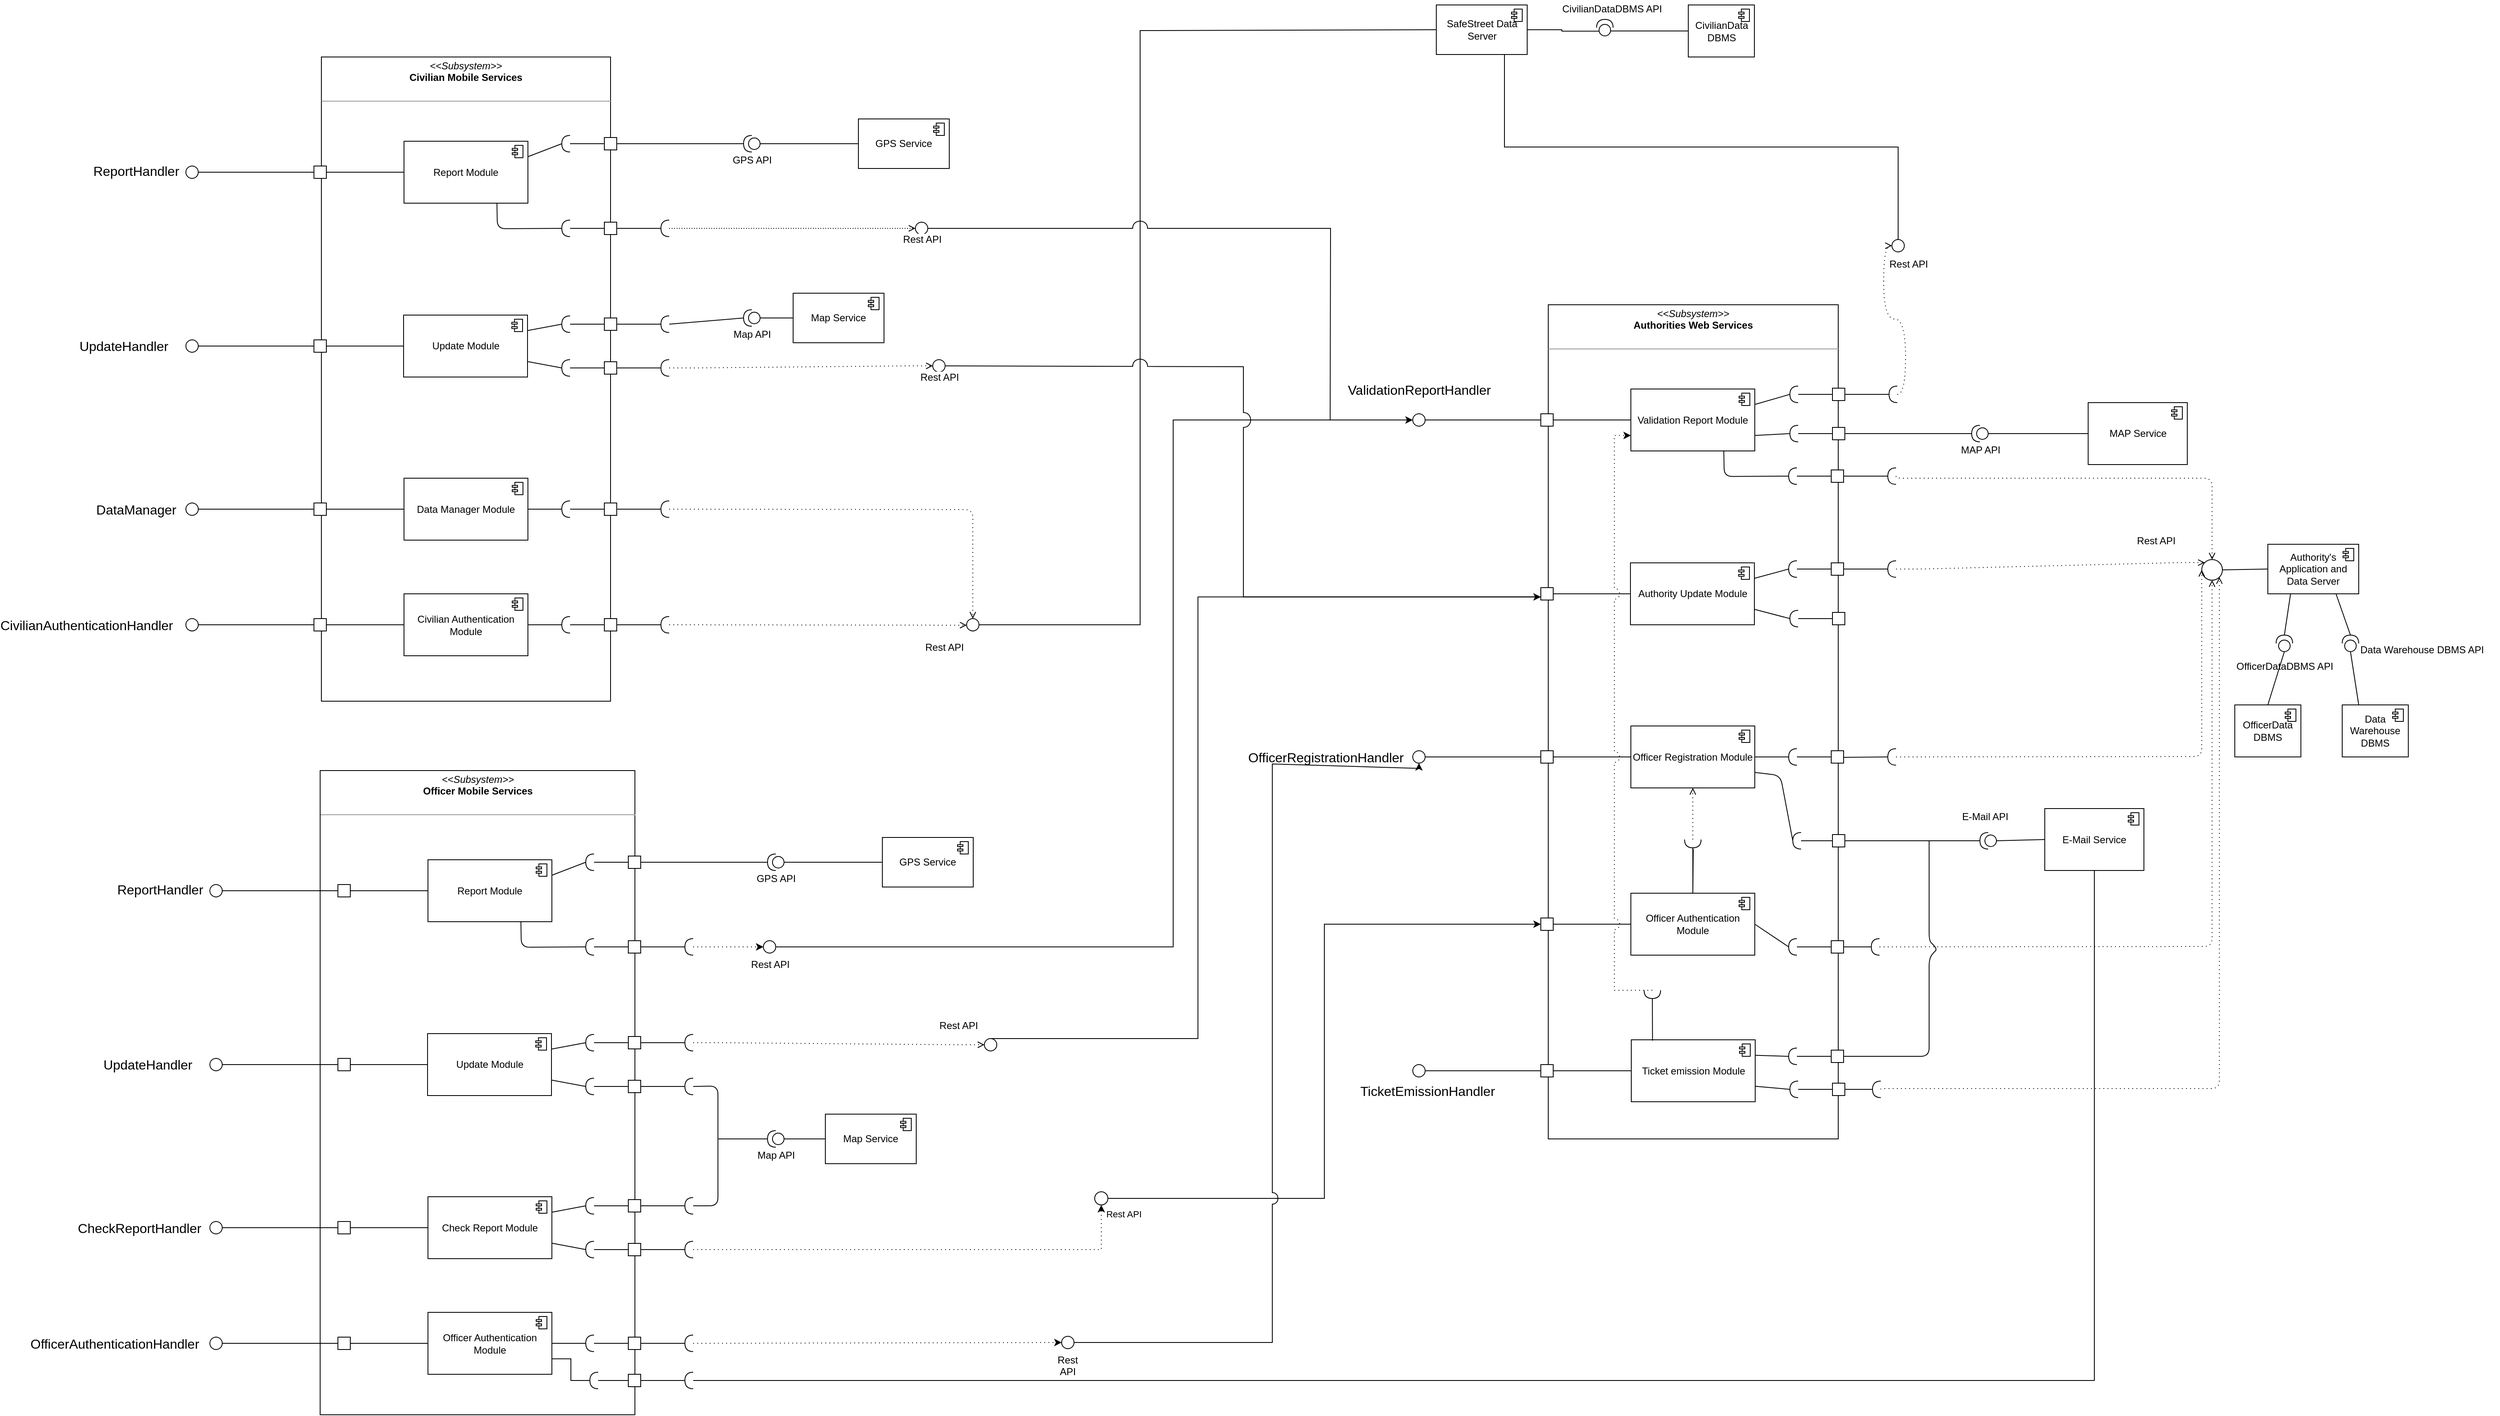 <mxfile version="12.2.7" type="device" pages="1"><diagram id="CQix_bbSkYD3DG9CxMfj" name="Page-1"><mxGraphModel dx="1920" dy="1513" grid="1" gridSize="10" guides="1" tooltips="1" connect="1" arrows="1" fold="1" page="0" pageScale="1" pageWidth="1200" pageHeight="1920" math="0" shadow="0"><root><mxCell id="0"/><mxCell id="1" parent="0"/><mxCell id="euca5fL-FiF1idPsGKog-350" style="edgeStyle=orthogonalEdgeStyle;rounded=0;jumpStyle=arc;jumpSize=18;orthogonalLoop=1;jettySize=auto;html=1;exitX=1;exitY=0.5;exitDx=0;exitDy=0;endArrow=none;endFill=0;entryX=0;entryY=0.5;entryDx=0;entryDy=0;entryPerimeter=0;" edge="1" parent="1" source="euca5fL-FiF1idPsGKog-1" target="euca5fL-FiF1idPsGKog-250"><mxGeometry relative="1" as="geometry"><mxPoint x="1380" y="620" as="targetPoint"/><Array as="points"><mxPoint x="1400" y="718"/><mxPoint x="1400" y="-2"/></Array></mxGeometry></mxCell><mxCell id="euca5fL-FiF1idPsGKog-1" value="" style="ellipse;html=1;verticalLabelPosition=bottom;labelBackgroundColor=#ffffff;verticalAlign=bottom;fillColor=#ffffff;aspect=fixed;direction=east;" vertex="1" parent="1"><mxGeometry x="1190" y="710" width="15" height="15" as="geometry"/></mxCell><mxCell id="euca5fL-FiF1idPsGKog-2" value="&lt;p style=&quot;margin: 0px ; margin-top: 4px ; text-align: center&quot;&gt;&lt;i&gt;&amp;lt;&amp;lt;Subsystem&amp;gt;&amp;gt;&lt;/i&gt;&lt;br&gt;&lt;b&gt;Civilian Mobile Services&lt;/b&gt;&lt;/p&gt;&lt;br&gt;&lt;hr size=&quot;1&quot;&gt;&lt;p style=&quot;margin: 0px ; margin-left: 4px&quot;&gt;&lt;br&gt;&lt;/p&gt;" style="verticalAlign=top;align=left;overflow=fill;fontSize=12;fontFamily=Helvetica;html=1;" vertex="1" parent="1"><mxGeometry x="409" y="30" width="350" height="780" as="geometry"/></mxCell><mxCell id="euca5fL-FiF1idPsGKog-3" value="Report Module" style="html=1;outlineConnect=0;whiteSpace=wrap;shape=mxgraph.archimate3.application;appType=comp;archiType=square;" vertex="1" parent="1"><mxGeometry x="509" y="132" width="150" height="75" as="geometry"/></mxCell><mxCell id="euca5fL-FiF1idPsGKog-4" value="Update Module" style="html=1;outlineConnect=0;whiteSpace=wrap;shape=mxgraph.archimate3.application;appType=comp;archiType=square;" vertex="1" parent="1"><mxGeometry x="508.5" y="342.5" width="150" height="75" as="geometry"/></mxCell><mxCell id="euca5fL-FiF1idPsGKog-5" value="Data Manager Module" style="html=1;outlineConnect=0;whiteSpace=wrap;shape=mxgraph.archimate3.application;appType=comp;archiType=square;" vertex="1" parent="1"><mxGeometry x="509" y="540" width="150" height="75" as="geometry"/></mxCell><mxCell id="euca5fL-FiF1idPsGKog-6" value="GPS Service" style="html=1;outlineConnect=0;whiteSpace=wrap;shape=mxgraph.archimate3.application;appType=comp;archiType=square;" vertex="1" parent="1"><mxGeometry x="1059" y="105" width="110" height="60" as="geometry"/></mxCell><mxCell id="euca5fL-FiF1idPsGKog-7" value="Map Service" style="html=1;outlineConnect=0;whiteSpace=wrap;shape=mxgraph.archimate3.application;appType=comp;archiType=square;" vertex="1" parent="1"><mxGeometry x="980" y="316" width="110" height="60" as="geometry"/></mxCell><mxCell id="euca5fL-FiF1idPsGKog-8" value="&lt;font style=&quot;font-size: 16px&quot;&gt;ReportHandler&lt;/font&gt;" style="text;html=1;strokeColor=none;fillColor=none;align=center;verticalAlign=middle;whiteSpace=wrap;rounded=0;" vertex="1" parent="1"><mxGeometry x="140" y="151" width="90" height="33" as="geometry"/></mxCell><mxCell id="euca5fL-FiF1idPsGKog-9" value="" style="ellipse;html=1;verticalLabelPosition=bottom;labelBackgroundColor=#ffffff;verticalAlign=top;fillColor=#ffffff;aspect=fixed;" vertex="1" parent="1"><mxGeometry x="245" y="162" width="15" height="15" as="geometry"/></mxCell><mxCell id="euca5fL-FiF1idPsGKog-10" value="" style="whiteSpace=wrap;html=1;aspect=fixed;" vertex="1" parent="1"><mxGeometry x="400" y="162" width="15" height="15" as="geometry"/></mxCell><mxCell id="euca5fL-FiF1idPsGKog-11" value="" style="endArrow=none;html=1;exitX=1;exitY=0.5;exitDx=0;exitDy=0;entryX=0;entryY=0.5;entryDx=0;entryDy=0;" edge="1" parent="1" source="euca5fL-FiF1idPsGKog-9" target="euca5fL-FiF1idPsGKog-10"><mxGeometry width="50" height="50" relative="1" as="geometry"><mxPoint x="310" y="250" as="sourcePoint"/><mxPoint x="360" y="200" as="targetPoint"/></mxGeometry></mxCell><mxCell id="euca5fL-FiF1idPsGKog-12" value="" style="endArrow=none;html=1;entryX=0;entryY=0.5;entryDx=0;entryDy=0;entryPerimeter=0;exitX=1;exitY=0.5;exitDx=0;exitDy=0;" edge="1" parent="1" source="euca5fL-FiF1idPsGKog-10" target="euca5fL-FiF1idPsGKog-3"><mxGeometry width="50" height="50" relative="1" as="geometry"><mxPoint x="290" y="290" as="sourcePoint"/><mxPoint x="340" y="240" as="targetPoint"/></mxGeometry></mxCell><mxCell id="euca5fL-FiF1idPsGKog-13" value="" style="whiteSpace=wrap;html=1;aspect=fixed;" vertex="1" parent="1"><mxGeometry x="751.5" y="127.5" width="15" height="15" as="geometry"/></mxCell><mxCell id="euca5fL-FiF1idPsGKog-14" value="" style="shape=requiredInterface;html=1;verticalLabelPosition=bottom;direction=west;" vertex="1" parent="1"><mxGeometry x="700" y="125" width="10" height="20" as="geometry"/></mxCell><mxCell id="euca5fL-FiF1idPsGKog-15" value="" style="endArrow=none;html=1;exitX=1;exitY=0.25;exitDx=0;exitDy=0;exitPerimeter=0;entryX=1;entryY=0.5;entryDx=0;entryDy=0;entryPerimeter=0;" edge="1" parent="1" source="euca5fL-FiF1idPsGKog-3" target="euca5fL-FiF1idPsGKog-14"><mxGeometry width="50" height="50" relative="1" as="geometry"><mxPoint x="679" y="208.25" as="sourcePoint"/><mxPoint x="720" y="215" as="targetPoint"/></mxGeometry></mxCell><mxCell id="euca5fL-FiF1idPsGKog-16" value="" style="endArrow=none;html=1;entryX=0;entryY=0.5;entryDx=0;entryDy=0;exitX=0;exitY=0.5;exitDx=0;exitDy=0;exitPerimeter=0;" edge="1" parent="1" source="euca5fL-FiF1idPsGKog-14" target="euca5fL-FiF1idPsGKog-13"><mxGeometry width="50" height="50" relative="1" as="geometry"><mxPoint x="720" y="205" as="sourcePoint"/><mxPoint x="761.5" y="205" as="targetPoint"/></mxGeometry></mxCell><mxCell id="euca5fL-FiF1idPsGKog-17" value="GPS API" style="shape=providedRequiredInterface;html=1;verticalLabelPosition=bottom;direction=west;" vertex="1" parent="1"><mxGeometry x="920" y="125" width="20" height="20" as="geometry"/></mxCell><mxCell id="euca5fL-FiF1idPsGKog-18" value="Map API" style="shape=providedRequiredInterface;html=1;verticalLabelPosition=bottom;direction=west;" vertex="1" parent="1"><mxGeometry x="920" y="336" width="20" height="20" as="geometry"/></mxCell><mxCell id="euca5fL-FiF1idPsGKog-19" value="" style="endArrow=none;html=1;entryX=1;entryY=0.5;entryDx=0;entryDy=0;exitX=0;exitY=0.5;exitDx=0;exitDy=0;entryPerimeter=0;exitPerimeter=0;" edge="1" parent="1" source="euca5fL-FiF1idPsGKog-76" target="euca5fL-FiF1idPsGKog-18"><mxGeometry width="50" height="50" relative="1" as="geometry"><mxPoint x="720" y="205" as="sourcePoint"/><mxPoint x="761.5" y="205" as="targetPoint"/></mxGeometry></mxCell><mxCell id="euca5fL-FiF1idPsGKog-20" value="" style="endArrow=none;html=1;entryX=1;entryY=0.5;entryDx=0;entryDy=0;exitX=1;exitY=0.5;exitDx=0;exitDy=0;entryPerimeter=0;" edge="1" parent="1" source="euca5fL-FiF1idPsGKog-13" target="euca5fL-FiF1idPsGKog-17"><mxGeometry width="50" height="50" relative="1" as="geometry"><mxPoint x="776.5" y="205" as="sourcePoint"/><mxPoint x="930" y="204" as="targetPoint"/></mxGeometry></mxCell><mxCell id="euca5fL-FiF1idPsGKog-21" value="" style="endArrow=none;html=1;entryX=0;entryY=0.5;entryDx=0;entryDy=0;exitX=0;exitY=0.5;exitDx=0;exitDy=0;entryPerimeter=0;exitPerimeter=0;" edge="1" parent="1" source="euca5fL-FiF1idPsGKog-18" target="euca5fL-FiF1idPsGKog-7"><mxGeometry width="50" height="50" relative="1" as="geometry"><mxPoint x="786.5" y="215" as="sourcePoint"/><mxPoint x="940" y="214" as="targetPoint"/></mxGeometry></mxCell><mxCell id="euca5fL-FiF1idPsGKog-22" value="" style="endArrow=none;html=1;entryX=0;entryY=0.5;entryDx=0;entryDy=0;exitX=0;exitY=0.5;exitDx=0;exitDy=0;entryPerimeter=0;exitPerimeter=0;" edge="1" parent="1" source="euca5fL-FiF1idPsGKog-17" target="euca5fL-FiF1idPsGKog-6"><mxGeometry width="50" height="50" relative="1" as="geometry"><mxPoint x="950" y="204" as="sourcePoint"/><mxPoint x="1070" y="207.5" as="targetPoint"/></mxGeometry></mxCell><mxCell id="euca5fL-FiF1idPsGKog-26" value="" style="shape=requiredInterface;html=1;verticalLabelPosition=bottom;direction=west;" vertex="1" parent="1"><mxGeometry x="700" y="227.5" width="10" height="20" as="geometry"/></mxCell><mxCell id="euca5fL-FiF1idPsGKog-27" value="" style="endArrow=none;html=1;entryX=0;entryY=0.5;entryDx=0;entryDy=0;exitX=0;exitY=0.5;exitDx=0;exitDy=0;exitPerimeter=0;" edge="1" parent="1" source="euca5fL-FiF1idPsGKog-26" target="euca5fL-FiF1idPsGKog-28"><mxGeometry width="50" height="50" relative="1" as="geometry"><mxPoint x="720" y="205" as="sourcePoint"/><mxPoint x="761.5" y="205" as="targetPoint"/></mxGeometry></mxCell><mxCell id="euca5fL-FiF1idPsGKog-28" value="" style="whiteSpace=wrap;html=1;aspect=fixed;" vertex="1" parent="1"><mxGeometry x="751.5" y="230" width="15" height="15" as="geometry"/></mxCell><mxCell id="euca5fL-FiF1idPsGKog-29" value="" style="endArrow=none;html=1;entryX=1;entryY=0.5;entryDx=0;entryDy=0;exitX=0.75;exitY=1;exitDx=0;exitDy=0;exitPerimeter=0;entryPerimeter=0;" edge="1" parent="1" source="euca5fL-FiF1idPsGKog-3" target="euca5fL-FiF1idPsGKog-26"><mxGeometry width="50" height="50" relative="1" as="geometry"><mxPoint x="620" y="237" as="sourcePoint"/><mxPoint x="661.5" y="237" as="targetPoint"/><Array as="points"><mxPoint x="622" y="238"/></Array></mxGeometry></mxCell><mxCell id="euca5fL-FiF1idPsGKog-360" style="edgeStyle=orthogonalEdgeStyle;rounded=0;jumpStyle=arc;jumpSize=18;orthogonalLoop=1;jettySize=auto;html=1;exitX=0;exitY=0.5;exitDx=0;exitDy=0;exitPerimeter=0;entryX=0;entryY=0.5;entryDx=0;entryDy=0;endArrow=open;endFill=0;dashed=1;dashPattern=1 2;" edge="1" parent="1" source="euca5fL-FiF1idPsGKog-30" target="euca5fL-FiF1idPsGKog-358"><mxGeometry relative="1" as="geometry"/></mxCell><mxCell id="euca5fL-FiF1idPsGKog-30" value="" style="shape=requiredInterface;html=1;verticalLabelPosition=bottom;direction=west;" vertex="1" parent="1"><mxGeometry x="820" y="227.5" width="10" height="20" as="geometry"/></mxCell><mxCell id="euca5fL-FiF1idPsGKog-31" value="" style="endArrow=none;html=1;entryX=1;entryY=0.5;entryDx=0;entryDy=0;exitX=1;exitY=0.5;exitDx=0;exitDy=0;entryPerimeter=0;" edge="1" parent="1" source="euca5fL-FiF1idPsGKog-28" target="euca5fL-FiF1idPsGKog-30"><mxGeometry width="50" height="50" relative="1" as="geometry"><mxPoint x="720" y="247.5" as="sourcePoint"/><mxPoint x="761.5" y="247.5" as="targetPoint"/></mxGeometry></mxCell><mxCell id="euca5fL-FiF1idPsGKog-34" value="" style="shape=requiredInterface;html=1;verticalLabelPosition=bottom;direction=west;" vertex="1" parent="1"><mxGeometry x="700" y="396.5" width="10" height="20" as="geometry"/></mxCell><mxCell id="euca5fL-FiF1idPsGKog-35" value="" style="endArrow=none;html=1;exitX=0;exitY=0.5;exitDx=0;exitDy=0;exitPerimeter=0;" edge="1" parent="1" source="euca5fL-FiF1idPsGKog-34" target="euca5fL-FiF1idPsGKog-36"><mxGeometry width="50" height="50" relative="1" as="geometry"><mxPoint x="720" y="374" as="sourcePoint"/><mxPoint x="761.5" y="374" as="targetPoint"/></mxGeometry></mxCell><mxCell id="euca5fL-FiF1idPsGKog-36" value="" style="whiteSpace=wrap;html=1;aspect=fixed;" vertex="1" parent="1"><mxGeometry x="751.5" y="399" width="15" height="15" as="geometry"/></mxCell><mxCell id="euca5fL-FiF1idPsGKog-37" value="" style="shape=requiredInterface;html=1;verticalLabelPosition=bottom;direction=west;" vertex="1" parent="1"><mxGeometry x="820" y="396.5" width="10" height="20" as="geometry"/></mxCell><mxCell id="euca5fL-FiF1idPsGKog-38" value="" style="endArrow=none;html=1;exitX=1;exitY=0.5;exitDx=0;exitDy=0;entryX=1;entryY=0.5;entryDx=0;entryDy=0;entryPerimeter=0;" edge="1" parent="1" source="euca5fL-FiF1idPsGKog-36" target="euca5fL-FiF1idPsGKog-37"><mxGeometry width="50" height="50" relative="1" as="geometry"><mxPoint x="720" y="416.5" as="sourcePoint"/><mxPoint x="800" y="407" as="targetPoint"/></mxGeometry></mxCell><mxCell id="euca5fL-FiF1idPsGKog-39" value="" style="endArrow=none;html=1;entryX=1;entryY=0.5;entryDx=0;entryDy=0;exitX=1;exitY=0.75;exitDx=0;exitDy=0;exitPerimeter=0;entryPerimeter=0;" edge="1" parent="1" source="euca5fL-FiF1idPsGKog-4" target="euca5fL-FiF1idPsGKog-34"><mxGeometry width="50" height="50" relative="1" as="geometry"><mxPoint x="720" y="390" as="sourcePoint"/><mxPoint x="761.5" y="390" as="targetPoint"/></mxGeometry></mxCell><mxCell id="euca5fL-FiF1idPsGKog-41" value="" style="ellipse;html=1;verticalLabelPosition=bottom;labelBackgroundColor=#ffffff;verticalAlign=top;fillColor=#ffffff;aspect=fixed;" vertex="1" parent="1"><mxGeometry x="245" y="372.5" width="15" height="15" as="geometry"/></mxCell><mxCell id="euca5fL-FiF1idPsGKog-42" value="" style="whiteSpace=wrap;html=1;aspect=fixed;" vertex="1" parent="1"><mxGeometry x="400" y="372.5" width="15" height="15" as="geometry"/></mxCell><mxCell id="euca5fL-FiF1idPsGKog-43" value="" style="endArrow=none;html=1;exitX=1;exitY=0.5;exitDx=0;exitDy=0;entryX=0;entryY=0.5;entryDx=0;entryDy=0;" edge="1" parent="1" source="euca5fL-FiF1idPsGKog-41" target="euca5fL-FiF1idPsGKog-42"><mxGeometry width="50" height="50" relative="1" as="geometry"><mxPoint x="310" y="460.5" as="sourcePoint"/><mxPoint x="360" y="410.5" as="targetPoint"/></mxGeometry></mxCell><mxCell id="euca5fL-FiF1idPsGKog-44" value="&lt;font style=&quot;font-size: 16px&quot;&gt;UpdateHandler&lt;/font&gt;" style="text;html=1;strokeColor=none;fillColor=none;align=center;verticalAlign=middle;whiteSpace=wrap;rounded=0;" vertex="1" parent="1"><mxGeometry x="125" y="363.5" width="90" height="33" as="geometry"/></mxCell><mxCell id="euca5fL-FiF1idPsGKog-45" value="" style="endArrow=none;html=1;exitX=1;exitY=0.5;exitDx=0;exitDy=0;entryX=0;entryY=0.5;entryDx=0;entryDy=0;entryPerimeter=0;" edge="1" parent="1" source="euca5fL-FiF1idPsGKog-42" target="euca5fL-FiF1idPsGKog-4"><mxGeometry width="50" height="50" relative="1" as="geometry"><mxPoint x="270" y="390" as="sourcePoint"/><mxPoint x="410" y="390" as="targetPoint"/></mxGeometry></mxCell><mxCell id="euca5fL-FiF1idPsGKog-46" value="" style="shape=requiredInterface;html=1;verticalLabelPosition=bottom;direction=west;" vertex="1" parent="1"><mxGeometry x="700" y="567.5" width="10" height="20" as="geometry"/></mxCell><mxCell id="euca5fL-FiF1idPsGKog-47" value="" style="endArrow=none;html=1;entryX=0;entryY=0.5;entryDx=0;entryDy=0;exitX=0;exitY=0.5;exitDx=0;exitDy=0;exitPerimeter=0;" edge="1" parent="1" source="euca5fL-FiF1idPsGKog-46" target="euca5fL-FiF1idPsGKog-48"><mxGeometry width="50" height="50" relative="1" as="geometry"><mxPoint x="720" y="545" as="sourcePoint"/><mxPoint x="761.5" y="545" as="targetPoint"/></mxGeometry></mxCell><mxCell id="euca5fL-FiF1idPsGKog-48" value="" style="whiteSpace=wrap;html=1;aspect=fixed;" vertex="1" parent="1"><mxGeometry x="751.5" y="570" width="15" height="15" as="geometry"/></mxCell><mxCell id="euca5fL-FiF1idPsGKog-49" value="" style="shape=requiredInterface;html=1;verticalLabelPosition=bottom;direction=west;" vertex="1" parent="1"><mxGeometry x="820" y="567.5" width="10" height="20" as="geometry"/></mxCell><mxCell id="euca5fL-FiF1idPsGKog-50" value="" style="endArrow=none;html=1;entryX=1;entryY=0.5;entryDx=0;entryDy=0;exitX=1;exitY=0.5;exitDx=0;exitDy=0;entryPerimeter=0;" edge="1" parent="1" source="euca5fL-FiF1idPsGKog-48" target="euca5fL-FiF1idPsGKog-49"><mxGeometry width="50" height="50" relative="1" as="geometry"><mxPoint x="720" y="587.5" as="sourcePoint"/><mxPoint x="761.5" y="587.5" as="targetPoint"/></mxGeometry></mxCell><mxCell id="euca5fL-FiF1idPsGKog-51" value="" style="endArrow=none;html=1;entryX=1;entryY=0.5;entryDx=0;entryDy=0;exitX=1;exitY=0.5;exitDx=0;exitDy=0;exitPerimeter=0;entryPerimeter=0;" edge="1" parent="1" source="euca5fL-FiF1idPsGKog-5" target="euca5fL-FiF1idPsGKog-46"><mxGeometry width="50" height="50" relative="1" as="geometry"><mxPoint x="720" y="587.5" as="sourcePoint"/><mxPoint x="761.5" y="587.5" as="targetPoint"/></mxGeometry></mxCell><mxCell id="euca5fL-FiF1idPsGKog-52" value="" style="edgeStyle=elbowEdgeStyle;html=1;endArrow=open;elbow=vertical;endFill=0;dashed=1;dashPattern=1 4;exitX=0;exitY=0.5;exitDx=0;exitDy=0;exitPerimeter=0;entryX=0.5;entryY=0;entryDx=0;entryDy=0;" edge="1" parent="1" source="euca5fL-FiF1idPsGKog-49" target="euca5fL-FiF1idPsGKog-1"><mxGeometry width="160" relative="1" as="geometry"><mxPoint x="860" y="577.5" as="sourcePoint"/><mxPoint x="1200" y="700" as="targetPoint"/><Array as="points"><mxPoint x="1160" y="578"/><mxPoint x="970" y="577.5"/></Array></mxGeometry></mxCell><mxCell id="euca5fL-FiF1idPsGKog-53" value="" style="ellipse;html=1;verticalLabelPosition=bottom;labelBackgroundColor=#ffffff;verticalAlign=top;fillColor=#ffffff;aspect=fixed;" vertex="1" parent="1"><mxGeometry x="245" y="570" width="15" height="15" as="geometry"/></mxCell><mxCell id="euca5fL-FiF1idPsGKog-54" value="" style="whiteSpace=wrap;html=1;aspect=fixed;" vertex="1" parent="1"><mxGeometry x="400" y="570" width="15" height="15" as="geometry"/></mxCell><mxCell id="euca5fL-FiF1idPsGKog-55" value="" style="endArrow=none;html=1;exitX=1;exitY=0.5;exitDx=0;exitDy=0;entryX=0;entryY=0.5;entryDx=0;entryDy=0;" edge="1" parent="1" source="euca5fL-FiF1idPsGKog-53" target="euca5fL-FiF1idPsGKog-54"><mxGeometry width="50" height="50" relative="1" as="geometry"><mxPoint x="310" y="658" as="sourcePoint"/><mxPoint x="360" y="608" as="targetPoint"/></mxGeometry></mxCell><mxCell id="euca5fL-FiF1idPsGKog-56" value="&lt;font style=&quot;font-size: 16px&quot;&gt;DataManager&lt;/font&gt;" style="text;html=1;strokeColor=none;fillColor=none;align=center;verticalAlign=middle;whiteSpace=wrap;rounded=0;" vertex="1" parent="1"><mxGeometry x="140" y="561" width="90" height="33" as="geometry"/></mxCell><mxCell id="euca5fL-FiF1idPsGKog-57" value="" style="endArrow=none;html=1;entryX=0;entryY=0.5;entryDx=0;entryDy=0;entryPerimeter=0;exitX=1;exitY=0.5;exitDx=0;exitDy=0;" edge="1" parent="1" source="euca5fL-FiF1idPsGKog-54" target="euca5fL-FiF1idPsGKog-5"><mxGeometry width="50" height="50" relative="1" as="geometry"><mxPoint x="270.0" y="587.5" as="sourcePoint"/><mxPoint x="410" y="587.5" as="targetPoint"/></mxGeometry></mxCell><mxCell id="euca5fL-FiF1idPsGKog-58" value="Civilian Authentication Module" style="html=1;outlineConnect=0;whiteSpace=wrap;shape=mxgraph.archimate3.application;appType=comp;archiType=square;" vertex="1" parent="1"><mxGeometry x="509" y="680" width="150" height="75" as="geometry"/></mxCell><mxCell id="euca5fL-FiF1idPsGKog-59" value="" style="ellipse;html=1;verticalLabelPosition=bottom;labelBackgroundColor=#ffffff;verticalAlign=top;fillColor=#ffffff;aspect=fixed;" vertex="1" parent="1"><mxGeometry x="245" y="710" width="15" height="15" as="geometry"/></mxCell><mxCell id="euca5fL-FiF1idPsGKog-60" value="" style="whiteSpace=wrap;html=1;aspect=fixed;" vertex="1" parent="1"><mxGeometry x="400" y="710" width="15" height="15" as="geometry"/></mxCell><mxCell id="euca5fL-FiF1idPsGKog-61" value="" style="endArrow=none;html=1;exitX=1;exitY=0.5;exitDx=0;exitDy=0;entryX=0;entryY=0.5;entryDx=0;entryDy=0;" edge="1" parent="1" source="euca5fL-FiF1idPsGKog-59" target="euca5fL-FiF1idPsGKog-60"><mxGeometry width="50" height="50" relative="1" as="geometry"><mxPoint x="310" y="798" as="sourcePoint"/><mxPoint x="360" y="748" as="targetPoint"/></mxGeometry></mxCell><mxCell id="euca5fL-FiF1idPsGKog-62" value="" style="endArrow=none;html=1;entryX=0;entryY=0.5;entryDx=0;entryDy=0;entryPerimeter=0;exitX=1;exitY=0.5;exitDx=0;exitDy=0;" edge="1" parent="1" source="euca5fL-FiF1idPsGKog-60" target="euca5fL-FiF1idPsGKog-58"><mxGeometry width="50" height="50" relative="1" as="geometry"><mxPoint x="430" y="718" as="sourcePoint"/><mxPoint x="485" y="780.0" as="targetPoint"/></mxGeometry></mxCell><mxCell id="euca5fL-FiF1idPsGKog-64" value="" style="shape=requiredInterface;html=1;verticalLabelPosition=bottom;direction=west;" vertex="1" parent="1"><mxGeometry x="700" y="707.5" width="10" height="20" as="geometry"/></mxCell><mxCell id="euca5fL-FiF1idPsGKog-65" value="" style="endArrow=none;html=1;entryX=0;entryY=0.5;entryDx=0;entryDy=0;exitX=0;exitY=0.5;exitDx=0;exitDy=0;exitPerimeter=0;" edge="1" parent="1" source="euca5fL-FiF1idPsGKog-64" target="euca5fL-FiF1idPsGKog-66"><mxGeometry width="50" height="50" relative="1" as="geometry"><mxPoint x="720" y="685" as="sourcePoint"/><mxPoint x="761.5" y="685" as="targetPoint"/></mxGeometry></mxCell><mxCell id="euca5fL-FiF1idPsGKog-66" value="" style="whiteSpace=wrap;html=1;aspect=fixed;" vertex="1" parent="1"><mxGeometry x="751.5" y="710" width="15" height="15" as="geometry"/></mxCell><mxCell id="euca5fL-FiF1idPsGKog-67" value="" style="shape=requiredInterface;html=1;verticalLabelPosition=bottom;direction=west;" vertex="1" parent="1"><mxGeometry x="820" y="707.5" width="10" height="20" as="geometry"/></mxCell><mxCell id="euca5fL-FiF1idPsGKog-68" value="" style="endArrow=none;html=1;entryX=1;entryY=0.5;entryDx=0;entryDy=0;exitX=1;exitY=0.5;exitDx=0;exitDy=0;entryPerimeter=0;" edge="1" parent="1" source="euca5fL-FiF1idPsGKog-66" target="euca5fL-FiF1idPsGKog-67"><mxGeometry width="50" height="50" relative="1" as="geometry"><mxPoint x="720" y="727.5" as="sourcePoint"/><mxPoint x="761.5" y="727.5" as="targetPoint"/></mxGeometry></mxCell><mxCell id="euca5fL-FiF1idPsGKog-69" value="" style="endArrow=none;html=1;entryX=1;entryY=0.5;entryDx=0;entryDy=0;exitX=1;exitY=0.5;exitDx=0;exitDy=0;exitPerimeter=0;entryPerimeter=0;" edge="1" parent="1" source="euca5fL-FiF1idPsGKog-58" target="euca5fL-FiF1idPsGKog-64"><mxGeometry width="50" height="50" relative="1" as="geometry"><mxPoint x="720" y="605.5" as="sourcePoint"/><mxPoint x="761.5" y="605.5" as="targetPoint"/></mxGeometry></mxCell><mxCell id="euca5fL-FiF1idPsGKog-70" value="" style="edgeStyle=elbowEdgeStyle;html=1;endArrow=open;elbow=vertical;endFill=0;dashed=1;dashPattern=1 4;exitX=0;exitY=0.5;exitDx=0;exitDy=0;exitPerimeter=0;entryX=0;entryY=0.5;entryDx=0;entryDy=0;" edge="1" parent="1" source="euca5fL-FiF1idPsGKog-67" target="euca5fL-FiF1idPsGKog-1"><mxGeometry width="160" relative="1" as="geometry"><mxPoint x="869.845" y="720.448" as="sourcePoint"/><mxPoint x="1170" y="718" as="targetPoint"/><Array as="points"><mxPoint x="1150" y="718"/><mxPoint x="1140" y="720"/><mxPoint x="1140" y="730"/><mxPoint x="1140" y="717"/><mxPoint x="1130" y="750"/><mxPoint x="1250" y="703"/><mxPoint x="1050" y="710"/><mxPoint x="1199.5" y="721"/><mxPoint x="1009.5" y="720.5"/></Array></mxGeometry></mxCell><mxCell id="euca5fL-FiF1idPsGKog-72" value="&lt;font style=&quot;font-size: 16px&quot;&gt;CivilianAuthenticationHandler&lt;/font&gt;" style="text;html=1;strokeColor=none;fillColor=none;align=center;verticalAlign=middle;whiteSpace=wrap;rounded=0;" vertex="1" parent="1"><mxGeometry x="95" y="701" width="60" height="33" as="geometry"/></mxCell><mxCell id="euca5fL-FiF1idPsGKog-73" value="" style="shape=requiredInterface;html=1;verticalLabelPosition=bottom;direction=west;" vertex="1" parent="1"><mxGeometry x="700" y="343.5" width="10" height="20" as="geometry"/></mxCell><mxCell id="euca5fL-FiF1idPsGKog-74" value="" style="endArrow=none;html=1;exitX=0;exitY=0.5;exitDx=0;exitDy=0;exitPerimeter=0;" edge="1" parent="1" source="euca5fL-FiF1idPsGKog-73" target="euca5fL-FiF1idPsGKog-75"><mxGeometry width="50" height="50" relative="1" as="geometry"><mxPoint x="720" y="321" as="sourcePoint"/><mxPoint x="761.5" y="321" as="targetPoint"/></mxGeometry></mxCell><mxCell id="euca5fL-FiF1idPsGKog-75" value="" style="whiteSpace=wrap;html=1;aspect=fixed;" vertex="1" parent="1"><mxGeometry x="751.5" y="346" width="15" height="15" as="geometry"/></mxCell><mxCell id="euca5fL-FiF1idPsGKog-76" value="" style="shape=requiredInterface;html=1;verticalLabelPosition=bottom;direction=west;" vertex="1" parent="1"><mxGeometry x="820" y="343.5" width="10" height="20" as="geometry"/></mxCell><mxCell id="euca5fL-FiF1idPsGKog-77" value="" style="endArrow=none;html=1;exitX=1;exitY=0.5;exitDx=0;exitDy=0;" edge="1" parent="1" source="euca5fL-FiF1idPsGKog-75" target="euca5fL-FiF1idPsGKog-76"><mxGeometry width="50" height="50" relative="1" as="geometry"><mxPoint x="720" y="363.5" as="sourcePoint"/><mxPoint x="800" y="354" as="targetPoint"/></mxGeometry></mxCell><mxCell id="euca5fL-FiF1idPsGKog-78" value="" style="endArrow=none;html=1;entryX=1;entryY=0.5;entryDx=0;entryDy=0;exitX=1;exitY=0.25;exitDx=0;exitDy=0;exitPerimeter=0;entryPerimeter=0;" edge="1" parent="1" source="euca5fL-FiF1idPsGKog-4" target="euca5fL-FiF1idPsGKog-73"><mxGeometry width="50" height="50" relative="1" as="geometry"><mxPoint x="668.5" y="408.75" as="sourcePoint"/><mxPoint x="710" y="416.5" as="targetPoint"/></mxGeometry></mxCell><mxCell id="euca5fL-FiF1idPsGKog-79" value="Rest API" style="text;html=1;resizable=0;points=[];autosize=1;align=left;verticalAlign=top;spacingTop=-4;" vertex="1" parent="1"><mxGeometry x="1137.5" y="735" width="60" height="20" as="geometry"/></mxCell><mxCell id="euca5fL-FiF1idPsGKog-85" value="&lt;p style=&quot;margin: 0px ; margin-top: 4px ; text-align: center&quot;&gt;&lt;i&gt;&amp;lt;&amp;lt;Subsystem&amp;gt;&amp;gt;&lt;/i&gt;&lt;br&gt;&lt;b&gt;Officer Mobile Services&lt;/b&gt;&lt;/p&gt;&lt;br&gt;&lt;hr size=&quot;1&quot;&gt;&lt;p style=&quot;margin: 0px ; margin-left: 4px&quot;&gt;&lt;br&gt;&lt;/p&gt;" style="verticalAlign=top;align=left;overflow=fill;fontSize=12;fontFamily=Helvetica;html=1;" vertex="1" parent="1"><mxGeometry x="407.5" y="894" width="381" height="780" as="geometry"/></mxCell><mxCell id="euca5fL-FiF1idPsGKog-86" value="Report Module" style="html=1;outlineConnect=0;whiteSpace=wrap;shape=mxgraph.archimate3.application;appType=comp;archiType=square;" vertex="1" parent="1"><mxGeometry x="538" y="1002" width="150" height="75" as="geometry"/></mxCell><mxCell id="euca5fL-FiF1idPsGKog-87" value="Update Module" style="html=1;outlineConnect=0;whiteSpace=wrap;shape=mxgraph.archimate3.application;appType=comp;archiType=square;" vertex="1" parent="1"><mxGeometry x="537.5" y="1212.5" width="150" height="75" as="geometry"/></mxCell><mxCell id="euca5fL-FiF1idPsGKog-88" value="Check Report Module" style="html=1;outlineConnect=0;whiteSpace=wrap;shape=mxgraph.archimate3.application;appType=comp;archiType=square;" vertex="1" parent="1"><mxGeometry x="538" y="1410" width="150" height="75" as="geometry"/></mxCell><mxCell id="euca5fL-FiF1idPsGKog-89" value="GPS Service" style="html=1;outlineConnect=0;whiteSpace=wrap;shape=mxgraph.archimate3.application;appType=comp;archiType=square;" vertex="1" parent="1"><mxGeometry x="1088" y="975" width="110" height="60" as="geometry"/></mxCell><mxCell id="euca5fL-FiF1idPsGKog-90" value="Map Service" style="html=1;outlineConnect=0;whiteSpace=wrap;shape=mxgraph.archimate3.application;appType=comp;archiType=square;" vertex="1" parent="1"><mxGeometry x="1019" y="1310" width="110" height="60" as="geometry"/></mxCell><mxCell id="euca5fL-FiF1idPsGKog-91" value="&lt;font style=&quot;font-size: 16px&quot;&gt;ReportHandler&lt;/font&gt;" style="text;html=1;strokeColor=none;fillColor=none;align=center;verticalAlign=middle;whiteSpace=wrap;rounded=0;" vertex="1" parent="1"><mxGeometry x="169" y="1021" width="90" height="33" as="geometry"/></mxCell><mxCell id="euca5fL-FiF1idPsGKog-92" value="" style="ellipse;html=1;verticalLabelPosition=bottom;labelBackgroundColor=#ffffff;verticalAlign=top;fillColor=#ffffff;aspect=fixed;" vertex="1" parent="1"><mxGeometry x="274" y="1032" width="15" height="15" as="geometry"/></mxCell><mxCell id="euca5fL-FiF1idPsGKog-93" value="" style="whiteSpace=wrap;html=1;aspect=fixed;" vertex="1" parent="1"><mxGeometry x="429" y="1032" width="15" height="15" as="geometry"/></mxCell><mxCell id="euca5fL-FiF1idPsGKog-94" value="" style="endArrow=none;html=1;exitX=1;exitY=0.5;exitDx=0;exitDy=0;entryX=0;entryY=0.5;entryDx=0;entryDy=0;" edge="1" parent="1" source="euca5fL-FiF1idPsGKog-92" target="euca5fL-FiF1idPsGKog-93"><mxGeometry width="50" height="50" relative="1" as="geometry"><mxPoint x="339" y="1120" as="sourcePoint"/><mxPoint x="389" y="1070" as="targetPoint"/></mxGeometry></mxCell><mxCell id="euca5fL-FiF1idPsGKog-95" value="" style="endArrow=none;html=1;entryX=0;entryY=0.5;entryDx=0;entryDy=0;entryPerimeter=0;exitX=1;exitY=0.5;exitDx=0;exitDy=0;" edge="1" parent="1" source="euca5fL-FiF1idPsGKog-93" target="euca5fL-FiF1idPsGKog-86"><mxGeometry width="50" height="50" relative="1" as="geometry"><mxPoint x="319" y="1160" as="sourcePoint"/><mxPoint x="369" y="1110" as="targetPoint"/></mxGeometry></mxCell><mxCell id="euca5fL-FiF1idPsGKog-96" value="" style="whiteSpace=wrap;html=1;aspect=fixed;" vertex="1" parent="1"><mxGeometry x="780.5" y="997.5" width="15" height="15" as="geometry"/></mxCell><mxCell id="euca5fL-FiF1idPsGKog-97" value="" style="shape=requiredInterface;html=1;verticalLabelPosition=bottom;direction=west;" vertex="1" parent="1"><mxGeometry x="729" y="995" width="10" height="20" as="geometry"/></mxCell><mxCell id="euca5fL-FiF1idPsGKog-98" value="" style="endArrow=none;html=1;exitX=1;exitY=0.25;exitDx=0;exitDy=0;exitPerimeter=0;entryX=1;entryY=0.5;entryDx=0;entryDy=0;entryPerimeter=0;" edge="1" parent="1" source="euca5fL-FiF1idPsGKog-86" target="euca5fL-FiF1idPsGKog-97"><mxGeometry width="50" height="50" relative="1" as="geometry"><mxPoint x="708" y="1078.25" as="sourcePoint"/><mxPoint x="749" y="1085" as="targetPoint"/></mxGeometry></mxCell><mxCell id="euca5fL-FiF1idPsGKog-99" value="" style="endArrow=none;html=1;entryX=0;entryY=0.5;entryDx=0;entryDy=0;exitX=0;exitY=0.5;exitDx=0;exitDy=0;exitPerimeter=0;" edge="1" parent="1" source="euca5fL-FiF1idPsGKog-97" target="euca5fL-FiF1idPsGKog-96"><mxGeometry width="50" height="50" relative="1" as="geometry"><mxPoint x="749" y="1075" as="sourcePoint"/><mxPoint x="790.5" y="1075" as="targetPoint"/></mxGeometry></mxCell><mxCell id="euca5fL-FiF1idPsGKog-100" value="GPS API" style="shape=providedRequiredInterface;html=1;verticalLabelPosition=bottom;direction=west;" vertex="1" parent="1"><mxGeometry x="949" y="995" width="20" height="20" as="geometry"/></mxCell><mxCell id="euca5fL-FiF1idPsGKog-101" value="Map API" style="shape=providedRequiredInterface;html=1;verticalLabelPosition=bottom;direction=west;" vertex="1" parent="1"><mxGeometry x="949" y="1330" width="20" height="20" as="geometry"/></mxCell><mxCell id="euca5fL-FiF1idPsGKog-102" value="" style="endArrow=none;html=1;entryX=1;entryY=0.5;entryDx=0;entryDy=0;exitX=1;exitY=0.5;exitDx=0;exitDy=0;entryPerimeter=0;" edge="1" parent="1" source="euca5fL-FiF1idPsGKog-96" target="euca5fL-FiF1idPsGKog-100"><mxGeometry width="50" height="50" relative="1" as="geometry"><mxPoint x="805.5" y="1075" as="sourcePoint"/><mxPoint x="959" y="1074" as="targetPoint"/></mxGeometry></mxCell><mxCell id="euca5fL-FiF1idPsGKog-103" value="" style="endArrow=none;html=1;entryX=0;entryY=0.5;entryDx=0;entryDy=0;exitX=0;exitY=0.5;exitDx=0;exitDy=0;entryPerimeter=0;exitPerimeter=0;" edge="1" parent="1" source="euca5fL-FiF1idPsGKog-101" target="euca5fL-FiF1idPsGKog-90"><mxGeometry width="50" height="50" relative="1" as="geometry"><mxPoint x="815.5" y="1085" as="sourcePoint"/><mxPoint x="969" y="1084" as="targetPoint"/></mxGeometry></mxCell><mxCell id="euca5fL-FiF1idPsGKog-104" value="" style="endArrow=none;html=1;entryX=0;entryY=0.5;entryDx=0;entryDy=0;exitX=0;exitY=0.5;exitDx=0;exitDy=0;entryPerimeter=0;exitPerimeter=0;" edge="1" parent="1" source="euca5fL-FiF1idPsGKog-100" target="euca5fL-FiF1idPsGKog-89"><mxGeometry width="50" height="50" relative="1" as="geometry"><mxPoint x="979" y="1074" as="sourcePoint"/><mxPoint x="1099" y="1077.5" as="targetPoint"/></mxGeometry></mxCell><mxCell id="euca5fL-FiF1idPsGKog-317" style="edgeStyle=orthogonalEdgeStyle;rounded=0;jumpStyle=arc;orthogonalLoop=1;jettySize=auto;html=1;exitX=0.5;exitY=0;exitDx=0;exitDy=0;entryX=0;entryY=0.75;entryDx=0;entryDy=0;" edge="1" parent="1" source="euca5fL-FiF1idPsGKog-106" target="euca5fL-FiF1idPsGKog-204"><mxGeometry relative="1" as="geometry"><mxPoint x="1350" y="970" as="targetPoint"/><Array as="points"><mxPoint x="1470" y="1218"/><mxPoint x="1470" y="683"/></Array></mxGeometry></mxCell><mxCell id="euca5fL-FiF1idPsGKog-106" value="" style="ellipse;html=1;verticalLabelPosition=bottom;labelBackgroundColor=#ffffff;verticalAlign=top;fillColor=#ffffff;aspect=fixed;" vertex="1" parent="1"><mxGeometry x="1211.5" y="1218.5" width="15" height="15" as="geometry"/></mxCell><mxCell id="euca5fL-FiF1idPsGKog-108" value="" style="shape=requiredInterface;html=1;verticalLabelPosition=bottom;direction=west;" vertex="1" parent="1"><mxGeometry x="729" y="1097.5" width="10" height="20" as="geometry"/></mxCell><mxCell id="euca5fL-FiF1idPsGKog-109" value="" style="endArrow=none;html=1;entryX=0;entryY=0.5;entryDx=0;entryDy=0;exitX=0;exitY=0.5;exitDx=0;exitDy=0;exitPerimeter=0;" edge="1" parent="1" source="euca5fL-FiF1idPsGKog-108" target="euca5fL-FiF1idPsGKog-110"><mxGeometry width="50" height="50" relative="1" as="geometry"><mxPoint x="749" y="1075" as="sourcePoint"/><mxPoint x="790.5" y="1075" as="targetPoint"/></mxGeometry></mxCell><mxCell id="euca5fL-FiF1idPsGKog-110" value="" style="whiteSpace=wrap;html=1;aspect=fixed;" vertex="1" parent="1"><mxGeometry x="780.5" y="1100" width="15" height="15" as="geometry"/></mxCell><mxCell id="euca5fL-FiF1idPsGKog-111" value="" style="endArrow=none;html=1;entryX=1;entryY=0.5;entryDx=0;entryDy=0;exitX=0.75;exitY=1;exitDx=0;exitDy=0;exitPerimeter=0;entryPerimeter=0;" edge="1" parent="1" source="euca5fL-FiF1idPsGKog-86" target="euca5fL-FiF1idPsGKog-108"><mxGeometry width="50" height="50" relative="1" as="geometry"><mxPoint x="649" y="1107" as="sourcePoint"/><mxPoint x="690.5" y="1107" as="targetPoint"/><Array as="points"><mxPoint x="651" y="1108"/></Array></mxGeometry></mxCell><mxCell id="euca5fL-FiF1idPsGKog-320" style="edgeStyle=orthogonalEdgeStyle;rounded=0;jumpStyle=arc;orthogonalLoop=1;jettySize=auto;html=1;exitX=0;exitY=0.5;exitDx=0;exitDy=0;exitPerimeter=0;entryX=0;entryY=0.5;entryDx=0;entryDy=0;dashed=1;dashPattern=1 4;" edge="1" parent="1" source="euca5fL-FiF1idPsGKog-112" target="euca5fL-FiF1idPsGKog-318"><mxGeometry relative="1" as="geometry"/></mxCell><mxCell id="euca5fL-FiF1idPsGKog-112" value="" style="shape=requiredInterface;html=1;verticalLabelPosition=bottom;direction=west;" vertex="1" parent="1"><mxGeometry x="849" y="1097.5" width="10" height="20" as="geometry"/></mxCell><mxCell id="euca5fL-FiF1idPsGKog-113" value="" style="endArrow=none;html=1;entryX=1;entryY=0.5;entryDx=0;entryDy=0;exitX=1;exitY=0.5;exitDx=0;exitDy=0;entryPerimeter=0;" edge="1" parent="1" source="euca5fL-FiF1idPsGKog-110" target="euca5fL-FiF1idPsGKog-112"><mxGeometry width="50" height="50" relative="1" as="geometry"><mxPoint x="749" y="1117.5" as="sourcePoint"/><mxPoint x="790.5" y="1117.5" as="targetPoint"/></mxGeometry></mxCell><mxCell id="euca5fL-FiF1idPsGKog-115" value="Rest API" style="text;html=1;strokeColor=none;fillColor=none;align=center;verticalAlign=middle;whiteSpace=wrap;rounded=0;" vertex="1" parent="1"><mxGeometry x="1149" y="1193" width="63" height="20" as="geometry"/></mxCell><mxCell id="euca5fL-FiF1idPsGKog-116" value="" style="shape=requiredInterface;html=1;verticalLabelPosition=bottom;direction=west;" vertex="1" parent="1"><mxGeometry x="729" y="1266.5" width="10" height="20" as="geometry"/></mxCell><mxCell id="euca5fL-FiF1idPsGKog-117" value="" style="endArrow=none;html=1;exitX=0;exitY=0.5;exitDx=0;exitDy=0;exitPerimeter=0;" edge="1" parent="1" source="euca5fL-FiF1idPsGKog-116" target="euca5fL-FiF1idPsGKog-118"><mxGeometry width="50" height="50" relative="1" as="geometry"><mxPoint x="749" y="1244" as="sourcePoint"/><mxPoint x="790.5" y="1244" as="targetPoint"/></mxGeometry></mxCell><mxCell id="euca5fL-FiF1idPsGKog-118" value="" style="whiteSpace=wrap;html=1;aspect=fixed;" vertex="1" parent="1"><mxGeometry x="780.5" y="1269" width="15" height="15" as="geometry"/></mxCell><mxCell id="euca5fL-FiF1idPsGKog-119" value="" style="shape=requiredInterface;html=1;verticalLabelPosition=bottom;direction=west;" vertex="1" parent="1"><mxGeometry x="849" y="1266.5" width="10" height="20" as="geometry"/></mxCell><mxCell id="euca5fL-FiF1idPsGKog-120" value="" style="endArrow=none;html=1;exitX=1;exitY=0.5;exitDx=0;exitDy=0;entryX=1;entryY=0.5;entryDx=0;entryDy=0;entryPerimeter=0;" edge="1" parent="1" source="euca5fL-FiF1idPsGKog-118" target="euca5fL-FiF1idPsGKog-119"><mxGeometry width="50" height="50" relative="1" as="geometry"><mxPoint x="749" y="1286.5" as="sourcePoint"/><mxPoint x="829" y="1277" as="targetPoint"/></mxGeometry></mxCell><mxCell id="euca5fL-FiF1idPsGKog-121" value="" style="endArrow=none;html=1;entryX=1;entryY=0.5;entryDx=0;entryDy=0;exitX=1;exitY=0.75;exitDx=0;exitDy=0;exitPerimeter=0;entryPerimeter=0;" edge="1" parent="1" source="euca5fL-FiF1idPsGKog-87" target="euca5fL-FiF1idPsGKog-116"><mxGeometry width="50" height="50" relative="1" as="geometry"><mxPoint x="749" y="1260" as="sourcePoint"/><mxPoint x="790.5" y="1260" as="targetPoint"/></mxGeometry></mxCell><mxCell id="euca5fL-FiF1idPsGKog-122" value="" style="edgeStyle=entityRelationEdgeStyle;html=1;endArrow=open;elbow=vertical;endFill=0;dashed=1;dashPattern=1 4;exitX=0;exitY=0.5;exitDx=0;exitDy=0;exitPerimeter=0;entryX=0;entryY=0.5;entryDx=0;entryDy=0;" edge="1" parent="1" source="euca5fL-FiF1idPsGKog-156" target="euca5fL-FiF1idPsGKog-106"><mxGeometry width="160" relative="1" as="geometry"><mxPoint x="869.345" y="1117.207" as="sourcePoint"/><mxPoint x="1109" y="1203" as="targetPoint"/></mxGeometry></mxCell><mxCell id="euca5fL-FiF1idPsGKog-123" value="" style="ellipse;html=1;verticalLabelPosition=bottom;labelBackgroundColor=#ffffff;verticalAlign=top;fillColor=#ffffff;aspect=fixed;" vertex="1" parent="1"><mxGeometry x="274" y="1242.5" width="15" height="15" as="geometry"/></mxCell><mxCell id="euca5fL-FiF1idPsGKog-124" value="" style="whiteSpace=wrap;html=1;aspect=fixed;" vertex="1" parent="1"><mxGeometry x="429" y="1242.5" width="15" height="15" as="geometry"/></mxCell><mxCell id="euca5fL-FiF1idPsGKog-125" value="" style="endArrow=none;html=1;exitX=1;exitY=0.5;exitDx=0;exitDy=0;entryX=0;entryY=0.5;entryDx=0;entryDy=0;" edge="1" parent="1" source="euca5fL-FiF1idPsGKog-123" target="euca5fL-FiF1idPsGKog-124"><mxGeometry width="50" height="50" relative="1" as="geometry"><mxPoint x="339" y="1330.5" as="sourcePoint"/><mxPoint x="389" y="1280.5" as="targetPoint"/></mxGeometry></mxCell><mxCell id="euca5fL-FiF1idPsGKog-126" value="&lt;font style=&quot;font-size: 16px&quot;&gt;UpdateHandler&lt;/font&gt;" style="text;html=1;strokeColor=none;fillColor=none;align=center;verticalAlign=middle;whiteSpace=wrap;rounded=0;" vertex="1" parent="1"><mxGeometry x="154" y="1233.5" width="90" height="33" as="geometry"/></mxCell><mxCell id="euca5fL-FiF1idPsGKog-127" value="" style="endArrow=none;html=1;exitX=1;exitY=0.5;exitDx=0;exitDy=0;entryX=0;entryY=0.5;entryDx=0;entryDy=0;entryPerimeter=0;" edge="1" parent="1" source="euca5fL-FiF1idPsGKog-124" target="euca5fL-FiF1idPsGKog-87"><mxGeometry width="50" height="50" relative="1" as="geometry"><mxPoint x="299" y="1260" as="sourcePoint"/><mxPoint x="439" y="1260" as="targetPoint"/></mxGeometry></mxCell><mxCell id="euca5fL-FiF1idPsGKog-128" value="" style="shape=requiredInterface;html=1;verticalLabelPosition=bottom;direction=west;" vertex="1" parent="1"><mxGeometry x="729" y="1464" width="10" height="20" as="geometry"/></mxCell><mxCell id="euca5fL-FiF1idPsGKog-129" value="" style="endArrow=none;html=1;entryX=0;entryY=0.5;entryDx=0;entryDy=0;exitX=0;exitY=0.5;exitDx=0;exitDy=0;exitPerimeter=0;" edge="1" parent="1" source="euca5fL-FiF1idPsGKog-128" target="euca5fL-FiF1idPsGKog-130"><mxGeometry width="50" height="50" relative="1" as="geometry"><mxPoint x="749" y="1441.5" as="sourcePoint"/><mxPoint x="790.5" y="1441.5" as="targetPoint"/></mxGeometry></mxCell><mxCell id="euca5fL-FiF1idPsGKog-130" value="" style="whiteSpace=wrap;html=1;aspect=fixed;" vertex="1" parent="1"><mxGeometry x="780.5" y="1466.5" width="15" height="15" as="geometry"/></mxCell><mxCell id="euca5fL-FiF1idPsGKog-313" value="Rest API" style="edgeStyle=orthogonalEdgeStyle;rounded=0;orthogonalLoop=1;jettySize=auto;html=1;exitX=0;exitY=0.5;exitDx=0;exitDy=0;exitPerimeter=0;entryX=0.5;entryY=1;entryDx=0;entryDy=0;dashed=1;dashPattern=1 4;jumpStyle=arc;" edge="1" parent="1" source="euca5fL-FiF1idPsGKog-131" target="euca5fL-FiF1idPsGKog-312"><mxGeometry x="0.962" y="-27" relative="1" as="geometry"><mxPoint as="offset"/></mxGeometry></mxCell><mxCell id="euca5fL-FiF1idPsGKog-131" value="" style="shape=requiredInterface;html=1;verticalLabelPosition=bottom;direction=west;" vertex="1" parent="1"><mxGeometry x="849" y="1464" width="10" height="20" as="geometry"/></mxCell><mxCell id="euca5fL-FiF1idPsGKog-132" value="" style="endArrow=none;html=1;entryX=1;entryY=0.5;entryDx=0;entryDy=0;exitX=1;exitY=0.5;exitDx=0;exitDy=0;entryPerimeter=0;" edge="1" parent="1" source="euca5fL-FiF1idPsGKog-130" target="euca5fL-FiF1idPsGKog-131"><mxGeometry width="50" height="50" relative="1" as="geometry"><mxPoint x="749" y="1484" as="sourcePoint"/><mxPoint x="790.5" y="1484" as="targetPoint"/></mxGeometry></mxCell><mxCell id="euca5fL-FiF1idPsGKog-133" value="" style="endArrow=none;html=1;entryX=1;entryY=0.5;entryDx=0;entryDy=0;exitX=1;exitY=0.75;exitDx=0;exitDy=0;exitPerimeter=0;entryPerimeter=0;" edge="1" parent="1" source="euca5fL-FiF1idPsGKog-88" target="euca5fL-FiF1idPsGKog-128"><mxGeometry width="50" height="50" relative="1" as="geometry"><mxPoint x="749" y="1457.5" as="sourcePoint"/><mxPoint x="790.5" y="1457.5" as="targetPoint"/></mxGeometry></mxCell><mxCell id="euca5fL-FiF1idPsGKog-135" value="" style="ellipse;html=1;verticalLabelPosition=bottom;labelBackgroundColor=#ffffff;verticalAlign=top;fillColor=#ffffff;aspect=fixed;" vertex="1" parent="1"><mxGeometry x="274" y="1440" width="15" height="15" as="geometry"/></mxCell><mxCell id="euca5fL-FiF1idPsGKog-136" value="" style="whiteSpace=wrap;html=1;aspect=fixed;" vertex="1" parent="1"><mxGeometry x="429" y="1440" width="15" height="15" as="geometry"/></mxCell><mxCell id="euca5fL-FiF1idPsGKog-137" value="" style="endArrow=none;html=1;exitX=1;exitY=0.5;exitDx=0;exitDy=0;entryX=0;entryY=0.5;entryDx=0;entryDy=0;" edge="1" parent="1" source="euca5fL-FiF1idPsGKog-135" target="euca5fL-FiF1idPsGKog-136"><mxGeometry width="50" height="50" relative="1" as="geometry"><mxPoint x="339" y="1528" as="sourcePoint"/><mxPoint x="389" y="1478" as="targetPoint"/></mxGeometry></mxCell><mxCell id="euca5fL-FiF1idPsGKog-138" value="&lt;font style=&quot;font-size: 16px&quot;&gt;CheckReportHandler&lt;/font&gt;" style="text;html=1;strokeColor=none;fillColor=none;align=center;verticalAlign=middle;whiteSpace=wrap;rounded=0;" vertex="1" parent="1"><mxGeometry x="144" y="1431" width="90" height="33" as="geometry"/></mxCell><mxCell id="euca5fL-FiF1idPsGKog-139" value="" style="endArrow=none;html=1;entryX=0;entryY=0.5;entryDx=0;entryDy=0;entryPerimeter=0;exitX=1;exitY=0.5;exitDx=0;exitDy=0;" edge="1" parent="1" source="euca5fL-FiF1idPsGKog-136" target="euca5fL-FiF1idPsGKog-88"><mxGeometry width="50" height="50" relative="1" as="geometry"><mxPoint x="299.0" y="1457.5" as="sourcePoint"/><mxPoint x="439" y="1457.5" as="targetPoint"/></mxGeometry></mxCell><mxCell id="euca5fL-FiF1idPsGKog-341" style="edgeStyle=orthogonalEdgeStyle;rounded=0;jumpStyle=arc;jumpSize=13;orthogonalLoop=1;jettySize=auto;html=1;exitX=1;exitY=0.75;exitDx=0;exitDy=0;exitPerimeter=0;entryX=1;entryY=0.5;entryDx=0;entryDy=0;entryPerimeter=0;endArrow=none;endFill=0;" edge="1" parent="1" source="euca5fL-FiF1idPsGKog-140" target="euca5fL-FiF1idPsGKog-340"><mxGeometry relative="1" as="geometry"/></mxCell><mxCell id="euca5fL-FiF1idPsGKog-140" value="Officer Authentication Module" style="html=1;outlineConnect=0;whiteSpace=wrap;shape=mxgraph.archimate3.application;appType=comp;archiType=square;" vertex="1" parent="1"><mxGeometry x="538" y="1550" width="150" height="75" as="geometry"/></mxCell><mxCell id="euca5fL-FiF1idPsGKog-141" value="" style="ellipse;html=1;verticalLabelPosition=bottom;labelBackgroundColor=#ffffff;verticalAlign=top;fillColor=#ffffff;aspect=fixed;" vertex="1" parent="1"><mxGeometry x="274" y="1580" width="15" height="15" as="geometry"/></mxCell><mxCell id="euca5fL-FiF1idPsGKog-142" value="" style="whiteSpace=wrap;html=1;aspect=fixed;" vertex="1" parent="1"><mxGeometry x="429" y="1580" width="15" height="15" as="geometry"/></mxCell><mxCell id="euca5fL-FiF1idPsGKog-143" value="" style="endArrow=none;html=1;exitX=1;exitY=0.5;exitDx=0;exitDy=0;entryX=0;entryY=0.5;entryDx=0;entryDy=0;" edge="1" parent="1" source="euca5fL-FiF1idPsGKog-141" target="euca5fL-FiF1idPsGKog-142"><mxGeometry width="50" height="50" relative="1" as="geometry"><mxPoint x="339" y="1668" as="sourcePoint"/><mxPoint x="389" y="1618" as="targetPoint"/></mxGeometry></mxCell><mxCell id="euca5fL-FiF1idPsGKog-144" value="" style="endArrow=none;html=1;entryX=0;entryY=0.5;entryDx=0;entryDy=0;entryPerimeter=0;exitX=1;exitY=0.5;exitDx=0;exitDy=0;" edge="1" parent="1" source="euca5fL-FiF1idPsGKog-142" target="euca5fL-FiF1idPsGKog-140"><mxGeometry width="50" height="50" relative="1" as="geometry"><mxPoint x="459" y="1588" as="sourcePoint"/><mxPoint x="514" y="1650.0" as="targetPoint"/></mxGeometry></mxCell><mxCell id="euca5fL-FiF1idPsGKog-145" value="" style="shape=requiredInterface;html=1;verticalLabelPosition=bottom;direction=west;" vertex="1" parent="1"><mxGeometry x="729" y="1577.5" width="10" height="20" as="geometry"/></mxCell><mxCell id="euca5fL-FiF1idPsGKog-146" value="" style="endArrow=none;html=1;entryX=0;entryY=0.5;entryDx=0;entryDy=0;exitX=0;exitY=0.5;exitDx=0;exitDy=0;exitPerimeter=0;" edge="1" parent="1" source="euca5fL-FiF1idPsGKog-145" target="euca5fL-FiF1idPsGKog-147"><mxGeometry width="50" height="50" relative="1" as="geometry"><mxPoint x="749" y="1555" as="sourcePoint"/><mxPoint x="790.5" y="1555" as="targetPoint"/></mxGeometry></mxCell><mxCell id="euca5fL-FiF1idPsGKog-147" value="" style="whiteSpace=wrap;html=1;aspect=fixed;" vertex="1" parent="1"><mxGeometry x="780.5" y="1580" width="15" height="15" as="geometry"/></mxCell><mxCell id="euca5fL-FiF1idPsGKog-332" style="edgeStyle=orthogonalEdgeStyle;rounded=0;jumpStyle=arc;orthogonalLoop=1;jettySize=auto;html=1;exitX=0;exitY=0.5;exitDx=0;exitDy=0;exitPerimeter=0;entryX=0;entryY=0.5;entryDx=0;entryDy=0;dashed=1;dashPattern=1 4;" edge="1" parent="1" source="euca5fL-FiF1idPsGKog-148" target="euca5fL-FiF1idPsGKog-329"><mxGeometry relative="1" as="geometry"/></mxCell><mxCell id="euca5fL-FiF1idPsGKog-148" value="" style="shape=requiredInterface;html=1;verticalLabelPosition=bottom;direction=west;" vertex="1" parent="1"><mxGeometry x="849" y="1577.5" width="10" height="20" as="geometry"/></mxCell><mxCell id="euca5fL-FiF1idPsGKog-343" style="edgeStyle=orthogonalEdgeStyle;rounded=0;jumpStyle=arc;jumpSize=18;orthogonalLoop=1;jettySize=auto;html=1;exitX=0;exitY=0.5;exitDx=0;exitDy=0;exitPerimeter=0;entryX=0.5;entryY=1;entryDx=0;entryDy=0;entryPerimeter=0;endArrow=none;endFill=0;" edge="1" parent="1" source="euca5fL-FiF1idPsGKog-336" target="euca5fL-FiF1idPsGKog-252"><mxGeometry relative="1" as="geometry"/></mxCell><mxCell id="euca5fL-FiF1idPsGKog-336" value="" style="shape=requiredInterface;html=1;verticalLabelPosition=bottom;direction=west;" vertex="1" parent="1"><mxGeometry x="849" y="1622.5" width="10" height="20" as="geometry"/></mxCell><mxCell id="euca5fL-FiF1idPsGKog-149" value="" style="endArrow=none;html=1;entryX=1;entryY=0.5;entryDx=0;entryDy=0;exitX=1;exitY=0.5;exitDx=0;exitDy=0;entryPerimeter=0;" edge="1" parent="1" source="euca5fL-FiF1idPsGKog-147" target="euca5fL-FiF1idPsGKog-148"><mxGeometry width="50" height="50" relative="1" as="geometry"><mxPoint x="749" y="1597.5" as="sourcePoint"/><mxPoint x="790.5" y="1597.5" as="targetPoint"/></mxGeometry></mxCell><mxCell id="euca5fL-FiF1idPsGKog-150" value="" style="endArrow=none;html=1;entryX=1;entryY=0.5;entryDx=0;entryDy=0;exitX=1;exitY=0.5;exitDx=0;exitDy=0;exitPerimeter=0;entryPerimeter=0;" edge="1" parent="1" source="euca5fL-FiF1idPsGKog-140" target="euca5fL-FiF1idPsGKog-145"><mxGeometry width="50" height="50" relative="1" as="geometry"><mxPoint x="749" y="1475.5" as="sourcePoint"/><mxPoint x="790.5" y="1475.5" as="targetPoint"/></mxGeometry></mxCell><mxCell id="euca5fL-FiF1idPsGKog-152" value="&lt;font style=&quot;font-size: 16px&quot;&gt;OfficerAuthenticationHandler&lt;/font&gt;" style="text;html=1;strokeColor=none;fillColor=none;align=center;verticalAlign=middle;whiteSpace=wrap;rounded=0;" vertex="1" parent="1"><mxGeometry x="129" y="1571" width="60" height="33" as="geometry"/></mxCell><mxCell id="euca5fL-FiF1idPsGKog-153" value="" style="shape=requiredInterface;html=1;verticalLabelPosition=bottom;direction=west;" vertex="1" parent="1"><mxGeometry x="729" y="1213.5" width="10" height="20" as="geometry"/></mxCell><mxCell id="euca5fL-FiF1idPsGKog-154" value="" style="endArrow=none;html=1;exitX=0;exitY=0.5;exitDx=0;exitDy=0;exitPerimeter=0;" edge="1" parent="1" source="euca5fL-FiF1idPsGKog-153" target="euca5fL-FiF1idPsGKog-155"><mxGeometry width="50" height="50" relative="1" as="geometry"><mxPoint x="749" y="1191" as="sourcePoint"/><mxPoint x="790.5" y="1191" as="targetPoint"/></mxGeometry></mxCell><mxCell id="euca5fL-FiF1idPsGKog-155" value="" style="whiteSpace=wrap;html=1;aspect=fixed;" vertex="1" parent="1"><mxGeometry x="780.5" y="1216" width="15" height="15" as="geometry"/></mxCell><mxCell id="euca5fL-FiF1idPsGKog-156" value="" style="shape=requiredInterface;html=1;verticalLabelPosition=bottom;direction=west;" vertex="1" parent="1"><mxGeometry x="849" y="1213.5" width="10" height="20" as="geometry"/></mxCell><mxCell id="euca5fL-FiF1idPsGKog-157" value="" style="endArrow=none;html=1;exitX=1;exitY=0.5;exitDx=0;exitDy=0;" edge="1" parent="1" source="euca5fL-FiF1idPsGKog-155" target="euca5fL-FiF1idPsGKog-156"><mxGeometry width="50" height="50" relative="1" as="geometry"><mxPoint x="749" y="1233.5" as="sourcePoint"/><mxPoint x="829" y="1224" as="targetPoint"/></mxGeometry></mxCell><mxCell id="euca5fL-FiF1idPsGKog-158" value="" style="endArrow=none;html=1;entryX=1;entryY=0.5;entryDx=0;entryDy=0;exitX=1;exitY=0.25;exitDx=0;exitDy=0;exitPerimeter=0;entryPerimeter=0;" edge="1" parent="1" source="euca5fL-FiF1idPsGKog-87" target="euca5fL-FiF1idPsGKog-153"><mxGeometry width="50" height="50" relative="1" as="geometry"><mxPoint x="697.5" y="1278.75" as="sourcePoint"/><mxPoint x="739" y="1286.5" as="targetPoint"/></mxGeometry></mxCell><mxCell id="euca5fL-FiF1idPsGKog-159" value="" style="shape=requiredInterface;html=1;verticalLabelPosition=bottom;direction=west;" vertex="1" parent="1"><mxGeometry x="729" y="1411" width="10" height="20" as="geometry"/></mxCell><mxCell id="euca5fL-FiF1idPsGKog-160" value="" style="endArrow=none;html=1;entryX=0;entryY=0.5;entryDx=0;entryDy=0;exitX=0;exitY=0.5;exitDx=0;exitDy=0;exitPerimeter=0;" edge="1" parent="1" source="euca5fL-FiF1idPsGKog-159" target="euca5fL-FiF1idPsGKog-161"><mxGeometry width="50" height="50" relative="1" as="geometry"><mxPoint x="749" y="1388.5" as="sourcePoint"/><mxPoint x="790.5" y="1388.5" as="targetPoint"/></mxGeometry></mxCell><mxCell id="euca5fL-FiF1idPsGKog-161" value="" style="whiteSpace=wrap;html=1;aspect=fixed;" vertex="1" parent="1"><mxGeometry x="780.5" y="1413.5" width="15" height="15" as="geometry"/></mxCell><mxCell id="euca5fL-FiF1idPsGKog-162" value="" style="shape=requiredInterface;html=1;verticalLabelPosition=bottom;direction=west;" vertex="1" parent="1"><mxGeometry x="849" y="1411" width="10" height="20" as="geometry"/></mxCell><mxCell id="euca5fL-FiF1idPsGKog-163" value="" style="endArrow=none;html=1;entryX=1;entryY=0.5;entryDx=0;entryDy=0;exitX=1;exitY=0.5;exitDx=0;exitDy=0;entryPerimeter=0;" edge="1" parent="1" source="euca5fL-FiF1idPsGKog-161" target="euca5fL-FiF1idPsGKog-162"><mxGeometry width="50" height="50" relative="1" as="geometry"><mxPoint x="749" y="1431" as="sourcePoint"/><mxPoint x="790.5" y="1431" as="targetPoint"/></mxGeometry></mxCell><mxCell id="euca5fL-FiF1idPsGKog-164" value="" style="endArrow=none;html=1;entryX=1;entryY=0.5;entryDx=0;entryDy=0;exitX=1;exitY=0.25;exitDx=0;exitDy=0;exitPerimeter=0;entryPerimeter=0;" edge="1" parent="1" source="euca5fL-FiF1idPsGKog-88" target="euca5fL-FiF1idPsGKog-159"><mxGeometry width="50" height="50" relative="1" as="geometry"><mxPoint x="749" y="1431" as="sourcePoint"/><mxPoint x="790.5" y="1431" as="targetPoint"/></mxGeometry></mxCell><mxCell id="euca5fL-FiF1idPsGKog-165" value="" style="endArrow=none;html=1;entryX=1;entryY=0.5;entryDx=0;entryDy=0;entryPerimeter=0;" edge="1" parent="1" target="euca5fL-FiF1idPsGKog-101"><mxGeometry width="50" height="50" relative="1" as="geometry"><mxPoint x="889" y="1340" as="sourcePoint"/><mxPoint x="920.5" y="1339.5" as="targetPoint"/></mxGeometry></mxCell><mxCell id="euca5fL-FiF1idPsGKog-166" value="" style="endArrow=none;html=1;exitX=0;exitY=0.5;exitDx=0;exitDy=0;exitPerimeter=0;" edge="1" parent="1" source="euca5fL-FiF1idPsGKog-162"><mxGeometry width="50" height="50" relative="1" as="geometry"><mxPoint x="899" y="1350" as="sourcePoint"/><mxPoint x="889" y="1340" as="targetPoint"/><Array as="points"><mxPoint x="889" y="1421"/></Array></mxGeometry></mxCell><mxCell id="euca5fL-FiF1idPsGKog-167" value="" style="endArrow=none;html=1;entryX=0;entryY=0.5;entryDx=0;entryDy=0;entryPerimeter=0;" edge="1" parent="1" target="euca5fL-FiF1idPsGKog-119"><mxGeometry width="50" height="50" relative="1" as="geometry"><mxPoint x="889" y="1340" as="sourcePoint"/><mxPoint x="899" y="1350" as="targetPoint"/><Array as="points"><mxPoint x="889" y="1276"/></Array></mxGeometry></mxCell><mxCell id="euca5fL-FiF1idPsGKog-168" value="&lt;p style=&quot;margin: 0px ; margin-top: 4px ; text-align: center&quot;&gt;&lt;i&gt;&amp;lt;&amp;lt;Subsystem&amp;gt;&amp;gt;&lt;/i&gt;&lt;br&gt;&lt;b&gt;Authorities Web Services&lt;/b&gt;&lt;/p&gt;&lt;br&gt;&lt;hr size=&quot;1&quot;&gt;&lt;p style=&quot;margin: 0px ; margin-left: 4px&quot;&gt;&lt;br&gt;&lt;/p&gt;" style="verticalAlign=top;align=left;overflow=fill;fontSize=12;fontFamily=Helvetica;html=1;" vertex="1" parent="1"><mxGeometry x="1894" y="330" width="351" height="1010" as="geometry"/></mxCell><mxCell id="euca5fL-FiF1idPsGKog-169" value="Validation Report Module" style="html=1;outlineConnect=0;whiteSpace=wrap;shape=mxgraph.archimate3.application;appType=comp;archiType=square;" vertex="1" parent="1"><mxGeometry x="1994" y="432" width="150" height="75" as="geometry"/></mxCell><mxCell id="euca5fL-FiF1idPsGKog-170" value="Authority Update Module" style="html=1;outlineConnect=0;whiteSpace=wrap;shape=mxgraph.archimate3.application;appType=comp;archiType=square;" vertex="1" parent="1"><mxGeometry x="1993.5" y="642.5" width="150" height="75" as="geometry"/></mxCell><mxCell id="euca5fL-FiF1idPsGKog-171" value="Officer Registration Module" style="html=1;outlineConnect=0;whiteSpace=wrap;shape=mxgraph.archimate3.application;appType=comp;archiType=square;" vertex="1" parent="1"><mxGeometry x="1994" y="840" width="150" height="75" as="geometry"/></mxCell><mxCell id="euca5fL-FiF1idPsGKog-172" value="MAP Service" style="html=1;outlineConnect=0;whiteSpace=wrap;shape=mxgraph.archimate3.application;appType=comp;archiType=square;" vertex="1" parent="1"><mxGeometry x="2547.5" y="448.5" width="120" height="75" as="geometry"/></mxCell><mxCell id="euca5fL-FiF1idPsGKog-173" value="&lt;font style=&quot;font-size: 16px&quot;&gt;ValidationReportHandler&lt;/font&gt;" style="text;html=1;strokeColor=none;fillColor=none;align=center;verticalAlign=middle;whiteSpace=wrap;rounded=0;" vertex="1" parent="1"><mxGeometry x="1692.5" y="416.5" width="90" height="33" as="geometry"/></mxCell><mxCell id="euca5fL-FiF1idPsGKog-174" value="" style="ellipse;html=1;verticalLabelPosition=bottom;labelBackgroundColor=#ffffff;verticalAlign=top;fillColor=#ffffff;aspect=fixed;" vertex="1" parent="1"><mxGeometry x="1730" y="462" width="15" height="15" as="geometry"/></mxCell><mxCell id="euca5fL-FiF1idPsGKog-175" value="" style="whiteSpace=wrap;html=1;aspect=fixed;" vertex="1" parent="1"><mxGeometry x="1885" y="462" width="15" height="15" as="geometry"/></mxCell><mxCell id="euca5fL-FiF1idPsGKog-176" value="" style="endArrow=none;html=1;exitX=1;exitY=0.5;exitDx=0;exitDy=0;entryX=0;entryY=0.5;entryDx=0;entryDy=0;" edge="1" parent="1" source="euca5fL-FiF1idPsGKog-174" target="euca5fL-FiF1idPsGKog-175"><mxGeometry width="50" height="50" relative="1" as="geometry"><mxPoint x="1795" y="550" as="sourcePoint"/><mxPoint x="1845" y="500" as="targetPoint"/></mxGeometry></mxCell><mxCell id="euca5fL-FiF1idPsGKog-177" value="" style="endArrow=none;html=1;entryX=0;entryY=0.5;entryDx=0;entryDy=0;entryPerimeter=0;exitX=1;exitY=0.5;exitDx=0;exitDy=0;" edge="1" parent="1" source="euca5fL-FiF1idPsGKog-175" target="euca5fL-FiF1idPsGKog-169"><mxGeometry width="50" height="50" relative="1" as="geometry"><mxPoint x="1775" y="590" as="sourcePoint"/><mxPoint x="1825" y="540" as="targetPoint"/></mxGeometry></mxCell><mxCell id="euca5fL-FiF1idPsGKog-178" value="" style="whiteSpace=wrap;html=1;aspect=fixed;" vertex="1" parent="1"><mxGeometry x="2238" y="478.5" width="15" height="15" as="geometry"/></mxCell><mxCell id="euca5fL-FiF1idPsGKog-179" value="" style="shape=requiredInterface;html=1;verticalLabelPosition=bottom;direction=west;" vertex="1" parent="1"><mxGeometry x="2186.5" y="476" width="10" height="20" as="geometry"/></mxCell><mxCell id="euca5fL-FiF1idPsGKog-180" value="" style="endArrow=none;html=1;entryX=1;entryY=0.5;entryDx=0;entryDy=0;entryPerimeter=0;exitX=1;exitY=0.75;exitDx=0;exitDy=0;exitPerimeter=0;" edge="1" parent="1" source="euca5fL-FiF1idPsGKog-169" target="euca5fL-FiF1idPsGKog-179"><mxGeometry width="50" height="50" relative="1" as="geometry"><mxPoint x="2143" y="486" as="sourcePoint"/><mxPoint x="2205" y="515" as="targetPoint"/></mxGeometry></mxCell><mxCell id="euca5fL-FiF1idPsGKog-181" value="" style="endArrow=none;html=1;entryX=0;entryY=0.5;entryDx=0;entryDy=0;exitX=0;exitY=0.5;exitDx=0;exitDy=0;exitPerimeter=0;" edge="1" parent="1" source="euca5fL-FiF1idPsGKog-179" target="euca5fL-FiF1idPsGKog-178"><mxGeometry width="50" height="50" relative="1" as="geometry"><mxPoint x="2206.5" y="556" as="sourcePoint"/><mxPoint x="2248" y="556" as="targetPoint"/></mxGeometry></mxCell><mxCell id="euca5fL-FiF1idPsGKog-182" value="MAP API" style="shape=providedRequiredInterface;html=1;verticalLabelPosition=bottom;direction=west;" vertex="1" parent="1"><mxGeometry x="2406.5" y="476" width="20" height="20" as="geometry"/></mxCell><mxCell id="euca5fL-FiF1idPsGKog-183" value="" style="endArrow=none;html=1;entryX=1;entryY=0.5;entryDx=0;entryDy=0;exitX=1;exitY=0.5;exitDx=0;exitDy=0;entryPerimeter=0;" edge="1" parent="1" source="euca5fL-FiF1idPsGKog-178" target="euca5fL-FiF1idPsGKog-182"><mxGeometry width="50" height="50" relative="1" as="geometry"><mxPoint x="2263" y="556" as="sourcePoint"/><mxPoint x="2416.5" y="555" as="targetPoint"/></mxGeometry></mxCell><mxCell id="euca5fL-FiF1idPsGKog-184" value="" style="endArrow=none;html=1;entryX=0;entryY=0.5;entryDx=0;entryDy=0;exitX=0;exitY=0.5;exitDx=0;exitDy=0;entryPerimeter=0;exitPerimeter=0;" edge="1" parent="1" source="euca5fL-FiF1idPsGKog-182" target="euca5fL-FiF1idPsGKog-172"><mxGeometry width="50" height="50" relative="1" as="geometry"><mxPoint x="2435" y="504" as="sourcePoint"/><mxPoint x="2555" y="507.5" as="targetPoint"/></mxGeometry></mxCell><mxCell id="euca5fL-FiF1idPsGKog-185" value="Authority's Application and Data Server" style="html=1;outlineConnect=0;whiteSpace=wrap;shape=mxgraph.archimate3.application;appType=comp;archiType=square;" vertex="1" parent="1"><mxGeometry x="2765" y="620" width="110" height="60" as="geometry"/></mxCell><mxCell id="euca5fL-FiF1idPsGKog-186" value="" style="ellipse;html=1;verticalLabelPosition=bottom;labelBackgroundColor=#ffffff;verticalAlign=top;fillColor=#ffffff;aspect=fixed;" vertex="1" parent="1"><mxGeometry x="2685" y="638.5" width="25" height="25" as="geometry"/></mxCell><mxCell id="euca5fL-FiF1idPsGKog-187" value="" style="endArrow=none;html=1;entryX=0;entryY=0.5;entryDx=0;entryDy=0;exitX=1;exitY=0.5;exitDx=0;exitDy=0;entryPerimeter=0;" edge="1" parent="1" source="euca5fL-FiF1idPsGKog-186" target="euca5fL-FiF1idPsGKog-185"><mxGeometry width="50" height="50" relative="1" as="geometry"><mxPoint x="2477" y="559" as="sourcePoint"/><mxPoint x="2597" y="562.5" as="targetPoint"/></mxGeometry></mxCell><mxCell id="euca5fL-FiF1idPsGKog-188" value="" style="shape=requiredInterface;html=1;verticalLabelPosition=bottom;direction=west;" vertex="1" parent="1"><mxGeometry x="2185" y="527.5" width="10" height="20" as="geometry"/></mxCell><mxCell id="euca5fL-FiF1idPsGKog-189" value="" style="endArrow=none;html=1;entryX=0;entryY=0.5;entryDx=0;entryDy=0;exitX=0;exitY=0.5;exitDx=0;exitDy=0;exitPerimeter=0;" edge="1" parent="1" source="euca5fL-FiF1idPsGKog-188" target="euca5fL-FiF1idPsGKog-190"><mxGeometry width="50" height="50" relative="1" as="geometry"><mxPoint x="2205" y="505" as="sourcePoint"/><mxPoint x="2246.5" y="505" as="targetPoint"/></mxGeometry></mxCell><mxCell id="euca5fL-FiF1idPsGKog-190" value="" style="whiteSpace=wrap;html=1;aspect=fixed;" vertex="1" parent="1"><mxGeometry x="2236.5" y="530" width="15" height="15" as="geometry"/></mxCell><mxCell id="euca5fL-FiF1idPsGKog-191" value="" style="endArrow=none;html=1;entryX=1;entryY=0.5;entryDx=0;entryDy=0;exitX=0.75;exitY=1;exitDx=0;exitDy=0;exitPerimeter=0;entryPerimeter=0;" edge="1" parent="1" source="euca5fL-FiF1idPsGKog-169" target="euca5fL-FiF1idPsGKog-188"><mxGeometry width="50" height="50" relative="1" as="geometry"><mxPoint x="2105" y="537" as="sourcePoint"/><mxPoint x="2146.5" y="537" as="targetPoint"/><Array as="points"><mxPoint x="2107" y="538"/></Array></mxGeometry></mxCell><mxCell id="euca5fL-FiF1idPsGKog-192" value="" style="shape=requiredInterface;html=1;verticalLabelPosition=bottom;direction=west;" vertex="1" parent="1"><mxGeometry x="2305" y="527.5" width="10" height="20" as="geometry"/></mxCell><mxCell id="euca5fL-FiF1idPsGKog-193" value="" style="endArrow=none;html=1;entryX=1;entryY=0.5;entryDx=0;entryDy=0;exitX=1;exitY=0.5;exitDx=0;exitDy=0;entryPerimeter=0;" edge="1" parent="1" source="euca5fL-FiF1idPsGKog-190" target="euca5fL-FiF1idPsGKog-192"><mxGeometry width="50" height="50" relative="1" as="geometry"><mxPoint x="2205" y="547.5" as="sourcePoint"/><mxPoint x="2246.5" y="547.5" as="targetPoint"/></mxGeometry></mxCell><mxCell id="euca5fL-FiF1idPsGKog-194" value="" style="edgeStyle=elbowEdgeStyle;html=1;endArrow=open;elbow=vertical;endFill=0;dashed=1;dashPattern=1 4;exitX=0;exitY=0.5;exitDx=0;exitDy=0;exitPerimeter=0;entryX=0.5;entryY=0;entryDx=0;entryDy=0;" edge="1" parent="1" source="euca5fL-FiF1idPsGKog-192" target="euca5fL-FiF1idPsGKog-186"><mxGeometry width="160" relative="1" as="geometry"><mxPoint x="2355" y="550" as="sourcePoint"/><mxPoint x="2515" y="550" as="targetPoint"/><Array as="points"><mxPoint x="2365" y="540"/><mxPoint x="2395" y="540"/></Array></mxGeometry></mxCell><mxCell id="euca5fL-FiF1idPsGKog-195" value="Rest API" style="text;html=1;strokeColor=none;fillColor=none;align=center;verticalAlign=middle;whiteSpace=wrap;rounded=0;" vertex="1" parent="1"><mxGeometry x="2585" y="606" width="90" height="20" as="geometry"/></mxCell><mxCell id="euca5fL-FiF1idPsGKog-196" value="" style="shape=requiredInterface;html=1;verticalLabelPosition=bottom;direction=west;" vertex="1" parent="1"><mxGeometry x="2185" y="640" width="10" height="20" as="geometry"/></mxCell><mxCell id="euca5fL-FiF1idPsGKog-197" value="" style="endArrow=none;html=1;entryX=0;entryY=0.5;entryDx=0;entryDy=0;exitX=0;exitY=0.5;exitDx=0;exitDy=0;exitPerimeter=0;" edge="1" parent="1" source="euca5fL-FiF1idPsGKog-196" target="euca5fL-FiF1idPsGKog-198"><mxGeometry width="50" height="50" relative="1" as="geometry"><mxPoint x="2205" y="617.5" as="sourcePoint"/><mxPoint x="2246.5" y="617.5" as="targetPoint"/></mxGeometry></mxCell><mxCell id="euca5fL-FiF1idPsGKog-198" value="" style="whiteSpace=wrap;html=1;aspect=fixed;" vertex="1" parent="1"><mxGeometry x="2236.5" y="642.5" width="15" height="15" as="geometry"/></mxCell><mxCell id="euca5fL-FiF1idPsGKog-199" value="" style="shape=requiredInterface;html=1;verticalLabelPosition=bottom;direction=west;" vertex="1" parent="1"><mxGeometry x="2305" y="640" width="10" height="20" as="geometry"/></mxCell><mxCell id="euca5fL-FiF1idPsGKog-200" value="" style="endArrow=none;html=1;entryX=1;entryY=0.5;entryDx=0;entryDy=0;exitX=1;exitY=0.5;exitDx=0;exitDy=0;entryPerimeter=0;" edge="1" parent="1" source="euca5fL-FiF1idPsGKog-198" target="euca5fL-FiF1idPsGKog-199"><mxGeometry width="50" height="50" relative="1" as="geometry"><mxPoint x="2205" y="660" as="sourcePoint"/><mxPoint x="2246.5" y="660" as="targetPoint"/></mxGeometry></mxCell><mxCell id="euca5fL-FiF1idPsGKog-201" value="" style="endArrow=none;html=1;entryX=1;entryY=0.5;entryDx=0;entryDy=0;exitX=1;exitY=0.25;exitDx=0;exitDy=0;exitPerimeter=0;entryPerimeter=0;" edge="1" parent="1" source="euca5fL-FiF1idPsGKog-170" target="euca5fL-FiF1idPsGKog-196"><mxGeometry width="50" height="50" relative="1" as="geometry"><mxPoint x="2205" y="690" as="sourcePoint"/><mxPoint x="2246.5" y="690" as="targetPoint"/></mxGeometry></mxCell><mxCell id="euca5fL-FiF1idPsGKog-202" value="" style="edgeStyle=entityRelationEdgeStyle;html=1;endArrow=open;elbow=vertical;endFill=0;dashed=1;dashPattern=1 4;exitX=0;exitY=0.5;exitDx=0;exitDy=0;exitPerimeter=0;entryX=0;entryY=0;entryDx=0;entryDy=0;" edge="1" parent="1" source="euca5fL-FiF1idPsGKog-199" target="euca5fL-FiF1idPsGKog-186"><mxGeometry width="160" relative="1" as="geometry"><mxPoint x="2325.345" y="547.207" as="sourcePoint"/><mxPoint x="2565" y="633" as="targetPoint"/></mxGeometry></mxCell><mxCell id="euca5fL-FiF1idPsGKog-204" value="" style="whiteSpace=wrap;html=1;aspect=fixed;" vertex="1" parent="1"><mxGeometry x="1885" y="672.5" width="15" height="15" as="geometry"/></mxCell><mxCell id="euca5fL-FiF1idPsGKog-207" value="" style="endArrow=none;html=1;exitX=1;exitY=0.5;exitDx=0;exitDy=0;entryX=0;entryY=0.5;entryDx=0;entryDy=0;entryPerimeter=0;" edge="1" parent="1" source="euca5fL-FiF1idPsGKog-204" target="euca5fL-FiF1idPsGKog-170"><mxGeometry width="50" height="50" relative="1" as="geometry"><mxPoint x="1755" y="690" as="sourcePoint"/><mxPoint x="1895" y="690" as="targetPoint"/></mxGeometry></mxCell><mxCell id="euca5fL-FiF1idPsGKog-208" value="" style="shape=requiredInterface;html=1;verticalLabelPosition=bottom;direction=west;" vertex="1" parent="1"><mxGeometry x="2185" y="867.5" width="10" height="20" as="geometry"/></mxCell><mxCell id="euca5fL-FiF1idPsGKog-209" value="" style="endArrow=none;html=1;entryX=0;entryY=0.5;entryDx=0;entryDy=0;exitX=0;exitY=0.5;exitDx=0;exitDy=0;exitPerimeter=0;" edge="1" parent="1" source="euca5fL-FiF1idPsGKog-208" target="euca5fL-FiF1idPsGKog-210"><mxGeometry width="50" height="50" relative="1" as="geometry"><mxPoint x="2205" y="845" as="sourcePoint"/><mxPoint x="2246.5" y="845" as="targetPoint"/></mxGeometry></mxCell><mxCell id="euca5fL-FiF1idPsGKog-210" value="" style="whiteSpace=wrap;html=1;aspect=fixed;" vertex="1" parent="1"><mxGeometry x="2236.5" y="870" width="15" height="15" as="geometry"/></mxCell><mxCell id="euca5fL-FiF1idPsGKog-211" value="" style="endArrow=none;html=1;entryX=1;entryY=0.5;entryDx=0;entryDy=0;exitX=1;exitY=0.5;exitDx=0;exitDy=0;exitPerimeter=0;entryPerimeter=0;" edge="1" parent="1" source="euca5fL-FiF1idPsGKog-171" target="euca5fL-FiF1idPsGKog-208"><mxGeometry width="50" height="50" relative="1" as="geometry"><mxPoint x="2205" y="887.5" as="sourcePoint"/><mxPoint x="2246.5" y="887.5" as="targetPoint"/></mxGeometry></mxCell><mxCell id="euca5fL-FiF1idPsGKog-212" value="" style="ellipse;html=1;verticalLabelPosition=bottom;labelBackgroundColor=#ffffff;verticalAlign=top;fillColor=#ffffff;aspect=fixed;" vertex="1" parent="1"><mxGeometry x="1730" y="870" width="15" height="15" as="geometry"/></mxCell><mxCell id="euca5fL-FiF1idPsGKog-213" value="" style="whiteSpace=wrap;html=1;aspect=fixed;" vertex="1" parent="1"><mxGeometry x="1885" y="870" width="15" height="15" as="geometry"/></mxCell><mxCell id="euca5fL-FiF1idPsGKog-214" value="" style="endArrow=none;html=1;exitX=1;exitY=0.5;exitDx=0;exitDy=0;entryX=0;entryY=0.5;entryDx=0;entryDy=0;" edge="1" parent="1" source="euca5fL-FiF1idPsGKog-212" target="euca5fL-FiF1idPsGKog-213"><mxGeometry width="50" height="50" relative="1" as="geometry"><mxPoint x="1795" y="958" as="sourcePoint"/><mxPoint x="1845" y="908" as="targetPoint"/></mxGeometry></mxCell><mxCell id="euca5fL-FiF1idPsGKog-216" value="" style="endArrow=none;html=1;entryX=0;entryY=0.5;entryDx=0;entryDy=0;entryPerimeter=0;exitX=1;exitY=0.5;exitDx=0;exitDy=0;" edge="1" parent="1" source="euca5fL-FiF1idPsGKog-213" target="euca5fL-FiF1idPsGKog-171"><mxGeometry width="50" height="50" relative="1" as="geometry"><mxPoint x="1755.0" y="887.5" as="sourcePoint"/><mxPoint x="1895" y="887.5" as="targetPoint"/></mxGeometry></mxCell><mxCell id="euca5fL-FiF1idPsGKog-217" value="Officer Authentication Module" style="html=1;outlineConnect=0;whiteSpace=wrap;shape=mxgraph.archimate3.application;appType=comp;archiType=square;" vertex="1" parent="1"><mxGeometry x="1994" y="1042.5" width="150" height="75" as="geometry"/></mxCell><mxCell id="euca5fL-FiF1idPsGKog-219" value="" style="whiteSpace=wrap;html=1;aspect=fixed;" vertex="1" parent="1"><mxGeometry x="1885" y="1072.5" width="15" height="15" as="geometry"/></mxCell><mxCell id="euca5fL-FiF1idPsGKog-221" value="&lt;font style=&quot;font-size: 16px&quot;&gt;OfficerRegistrationHandler&lt;/font&gt;" style="text;html=1;strokeColor=none;fillColor=none;align=center;verticalAlign=middle;whiteSpace=wrap;rounded=0;" vertex="1" parent="1"><mxGeometry x="1570" y="861" width="110" height="33" as="geometry"/></mxCell><mxCell id="euca5fL-FiF1idPsGKog-222" value="" style="endArrow=none;html=1;entryX=0;entryY=0.5;entryDx=0;entryDy=0;entryPerimeter=0;exitX=1;exitY=0.5;exitDx=0;exitDy=0;" edge="1" parent="1" source="euca5fL-FiF1idPsGKog-219" target="euca5fL-FiF1idPsGKog-217"><mxGeometry width="50" height="50" relative="1" as="geometry"><mxPoint x="1915" y="1108" as="sourcePoint"/><mxPoint x="1970" y="1170.0" as="targetPoint"/></mxGeometry></mxCell><mxCell id="euca5fL-FiF1idPsGKog-223" value="" style="shape=requiredInterface;html=1;verticalLabelPosition=bottom;direction=west;" vertex="1" parent="1"><mxGeometry x="2185" y="1097.5" width="10" height="20" as="geometry"/></mxCell><mxCell id="euca5fL-FiF1idPsGKog-224" value="" style="endArrow=none;html=1;entryX=0;entryY=0.5;entryDx=0;entryDy=0;exitX=0;exitY=0.5;exitDx=0;exitDy=0;exitPerimeter=0;" edge="1" parent="1" source="euca5fL-FiF1idPsGKog-223" target="euca5fL-FiF1idPsGKog-225"><mxGeometry width="50" height="50" relative="1" as="geometry"><mxPoint x="2205" y="1075" as="sourcePoint"/><mxPoint x="2246.5" y="1075" as="targetPoint"/></mxGeometry></mxCell><mxCell id="euca5fL-FiF1idPsGKog-225" value="" style="whiteSpace=wrap;html=1;aspect=fixed;" vertex="1" parent="1"><mxGeometry x="2236.5" y="1100" width="15" height="15" as="geometry"/></mxCell><mxCell id="euca5fL-FiF1idPsGKog-226" value="" style="shape=requiredInterface;html=1;verticalLabelPosition=bottom;direction=west;" vertex="1" parent="1"><mxGeometry x="2285" y="1097.5" width="10" height="20" as="geometry"/></mxCell><mxCell id="euca5fL-FiF1idPsGKog-227" value="" style="endArrow=none;html=1;entryX=1;entryY=0.5;entryDx=0;entryDy=0;exitX=1;exitY=0.5;exitDx=0;exitDy=0;entryPerimeter=0;" edge="1" parent="1" source="euca5fL-FiF1idPsGKog-225" target="euca5fL-FiF1idPsGKog-226"><mxGeometry width="50" height="50" relative="1" as="geometry"><mxPoint x="2205" y="1117.5" as="sourcePoint"/><mxPoint x="2246.5" y="1117.5" as="targetPoint"/></mxGeometry></mxCell><mxCell id="euca5fL-FiF1idPsGKog-228" value="" style="endArrow=none;html=1;entryX=1;entryY=0.5;entryDx=0;entryDy=0;exitX=1;exitY=0.5;exitDx=0;exitDy=0;exitPerimeter=0;entryPerimeter=0;" edge="1" parent="1" source="euca5fL-FiF1idPsGKog-217" target="euca5fL-FiF1idPsGKog-223"><mxGeometry width="50" height="50" relative="1" as="geometry"><mxPoint x="2205" y="995.5" as="sourcePoint"/><mxPoint x="2246.5" y="995.5" as="targetPoint"/></mxGeometry></mxCell><mxCell id="euca5fL-FiF1idPsGKog-229" value="" style="edgeStyle=elbowEdgeStyle;html=1;endArrow=open;elbow=vertical;endFill=0;dashed=1;dashPattern=1 4;exitX=0;exitY=0.5;exitDx=0;exitDy=0;exitPerimeter=0;entryX=0.5;entryY=1;entryDx=0;entryDy=0;" edge="1" parent="1" source="euca5fL-FiF1idPsGKog-226" target="euca5fL-FiF1idPsGKog-186"><mxGeometry width="160" relative="1" as="geometry"><mxPoint x="2334.845" y="1110.448" as="sourcePoint"/><mxPoint x="2483" y="1108" as="targetPoint"/><Array as="points"><mxPoint x="2465" y="1107"/><mxPoint x="2635" y="1108"/><mxPoint x="2605" y="1107"/><mxPoint x="2595" y="1140"/><mxPoint x="2715" y="1093"/><mxPoint x="2515" y="1100"/><mxPoint x="2664.5" y="1111"/><mxPoint x="2474.5" y="1110.5"/></Array></mxGeometry></mxCell><mxCell id="euca5fL-FiF1idPsGKog-230" value="" style="endArrow=none;html=1;exitX=0;exitY=0.5;exitDx=0;exitDy=0;exitPerimeter=0;entryX=0.5;entryY=0;entryDx=0;entryDy=0;entryPerimeter=0;" edge="1" parent="1" target="euca5fL-FiF1idPsGKog-217"><mxGeometry width="50" height="50" relative="1" as="geometry"><mxPoint x="2069.5" y="989" as="sourcePoint"/><mxPoint x="2115.5" y="1012.5" as="targetPoint"/><Array as="points"/></mxGeometry></mxCell><mxCell id="euca5fL-FiF1idPsGKog-231" value="" style="shape=requiredInterface;html=1;verticalLabelPosition=bottom;direction=west;" vertex="1" parent="1"><mxGeometry x="2305" y="867.5" width="10" height="20" as="geometry"/></mxCell><mxCell id="euca5fL-FiF1idPsGKog-232" value="" style="endArrow=none;html=1;entryX=1;entryY=0.5;entryDx=0;entryDy=0;entryPerimeter=0;" edge="1" parent="1" target="euca5fL-FiF1idPsGKog-231"><mxGeometry width="50" height="50" relative="1" as="geometry"><mxPoint x="2252" y="878" as="sourcePoint"/><mxPoint x="2315" y="690" as="targetPoint"/></mxGeometry></mxCell><mxCell id="euca5fL-FiF1idPsGKog-233" value="" style="edgeStyle=elbowEdgeStyle;html=1;endArrow=open;elbow=vertical;endFill=0;dashed=1;dashPattern=1 4;exitX=0;exitY=0.5;exitDx=0;exitDy=0;exitPerimeter=0;entryX=0;entryY=0.5;entryDx=0;entryDy=0;" edge="1" parent="1" source="euca5fL-FiF1idPsGKog-231" target="euca5fL-FiF1idPsGKog-186"><mxGeometry width="160" relative="1" as="geometry"><mxPoint x="2331.345" y="877.552" as="sourcePoint"/><mxPoint x="2765" y="877" as="targetPoint"/><Array as="points"><mxPoint x="2485" y="877"/><mxPoint x="2501" y="877"/><mxPoint x="2671" y="878"/><mxPoint x="2641" y="877"/><mxPoint x="2631" y="910"/><mxPoint x="2751" y="863"/><mxPoint x="2551" y="870"/><mxPoint x="2700.5" y="881"/><mxPoint x="2510.5" y="880.5"/></Array></mxGeometry></mxCell><mxCell id="euca5fL-FiF1idPsGKog-236" value="" style="shape=requiredInterface;html=1;verticalLabelPosition=bottom;direction=west;" vertex="1" parent="1"><mxGeometry x="2186.5" y="700" width="10" height="20" as="geometry"/></mxCell><mxCell id="euca5fL-FiF1idPsGKog-237" value="" style="endArrow=none;html=1;entryX=0;entryY=0.5;entryDx=0;entryDy=0;exitX=0;exitY=0.5;exitDx=0;exitDy=0;exitPerimeter=0;" edge="1" parent="1" source="euca5fL-FiF1idPsGKog-236" target="euca5fL-FiF1idPsGKog-238"><mxGeometry width="50" height="50" relative="1" as="geometry"><mxPoint x="2206.5" y="677.5" as="sourcePoint"/><mxPoint x="2248" y="677.5" as="targetPoint"/></mxGeometry></mxCell><mxCell id="euca5fL-FiF1idPsGKog-238" value="" style="whiteSpace=wrap;html=1;aspect=fixed;" vertex="1" parent="1"><mxGeometry x="2238" y="702.5" width="15" height="15" as="geometry"/></mxCell><mxCell id="euca5fL-FiF1idPsGKog-239" value="" style="endArrow=none;html=1;entryX=1;entryY=0.5;entryDx=0;entryDy=0;exitX=1;exitY=0.75;exitDx=0;exitDy=0;exitPerimeter=0;entryPerimeter=0;" edge="1" parent="1" source="euca5fL-FiF1idPsGKog-170" target="euca5fL-FiF1idPsGKog-236"><mxGeometry width="50" height="50" relative="1" as="geometry"><mxPoint x="2153.5" y="671.25" as="sourcePoint"/><mxPoint x="2195" y="660" as="targetPoint"/></mxGeometry></mxCell><mxCell id="euca5fL-FiF1idPsGKog-241" value="" style="shape=requiredInterface;html=1;verticalLabelPosition=bottom;direction=west;" vertex="1" parent="1"><mxGeometry x="2186.5" y="428.5" width="10" height="20" as="geometry"/></mxCell><mxCell id="euca5fL-FiF1idPsGKog-242" value="" style="endArrow=none;html=1;entryX=0;entryY=0.5;entryDx=0;entryDy=0;exitX=0;exitY=0.5;exitDx=0;exitDy=0;exitPerimeter=0;" edge="1" parent="1" source="euca5fL-FiF1idPsGKog-241" target="euca5fL-FiF1idPsGKog-243"><mxGeometry width="50" height="50" relative="1" as="geometry"><mxPoint x="2206.5" y="406" as="sourcePoint"/><mxPoint x="2248" y="406" as="targetPoint"/></mxGeometry></mxCell><mxCell id="euca5fL-FiF1idPsGKog-243" value="" style="whiteSpace=wrap;html=1;aspect=fixed;" vertex="1" parent="1"><mxGeometry x="2238" y="431" width="15" height="15" as="geometry"/></mxCell><mxCell id="euca5fL-FiF1idPsGKog-244" value="" style="shape=requiredInterface;html=1;verticalLabelPosition=bottom;direction=west;" vertex="1" parent="1"><mxGeometry x="2306.5" y="428.5" width="10" height="20" as="geometry"/></mxCell><mxCell id="euca5fL-FiF1idPsGKog-245" value="" style="endArrow=none;html=1;entryX=1;entryY=0.5;entryDx=0;entryDy=0;exitX=1;exitY=0.5;exitDx=0;exitDy=0;entryPerimeter=0;" edge="1" parent="1" source="euca5fL-FiF1idPsGKog-243" target="euca5fL-FiF1idPsGKog-244"><mxGeometry width="50" height="50" relative="1" as="geometry"><mxPoint x="2206.5" y="448.5" as="sourcePoint"/><mxPoint x="2248" y="448.5" as="targetPoint"/></mxGeometry></mxCell><mxCell id="euca5fL-FiF1idPsGKog-246" value="" style="endArrow=none;html=1;entryX=1;entryY=0.5;entryDx=0;entryDy=0;entryPerimeter=0;exitX=1;exitY=0.25;exitDx=0;exitDy=0;exitPerimeter=0;" edge="1" parent="1" source="euca5fL-FiF1idPsGKog-169" target="euca5fL-FiF1idPsGKog-241"><mxGeometry width="50" height="50" relative="1" as="geometry"><mxPoint x="2154" y="498.25" as="sourcePoint"/><mxPoint x="2196.5" y="496" as="targetPoint"/></mxGeometry></mxCell><mxCell id="euca5fL-FiF1idPsGKog-247" value="" style="edgeStyle=orthogonalEdgeStyle;html=1;endArrow=open;elbow=vertical;endFill=0;dashed=1;dashPattern=1 4;exitX=0;exitY=0.5;exitDx=0;exitDy=0;exitPerimeter=0;entryX=0;entryY=0.5;entryDx=0;entryDy=0;curved=1;" edge="1" parent="1" source="euca5fL-FiF1idPsGKog-244" target="euca5fL-FiF1idPsGKog-248"><mxGeometry width="160" relative="1" as="geometry"><mxPoint x="2363.845" y="435.207" as="sourcePoint"/><mxPoint x="2741.086" y="536.586" as="targetPoint"/></mxGeometry></mxCell><mxCell id="euca5fL-FiF1idPsGKog-349" style="edgeStyle=orthogonalEdgeStyle;rounded=0;jumpStyle=arc;jumpSize=18;orthogonalLoop=1;jettySize=auto;html=1;exitX=0.5;exitY=0;exitDx=0;exitDy=0;entryX=0.75;entryY=1;entryDx=0;entryDy=0;entryPerimeter=0;endArrow=none;endFill=0;" edge="1" parent="1" source="euca5fL-FiF1idPsGKog-248" target="euca5fL-FiF1idPsGKog-250"><mxGeometry relative="1" as="geometry"/></mxCell><mxCell id="euca5fL-FiF1idPsGKog-248" value="" style="ellipse;html=1;verticalLabelPosition=bottom;labelBackgroundColor=#ffffff;verticalAlign=top;fillColor=#ffffff;aspect=fixed;" vertex="1" parent="1"><mxGeometry x="2310" y="251" width="15" height="15" as="geometry"/></mxCell><mxCell id="euca5fL-FiF1idPsGKog-249" value="Rest API" style="text;html=1;resizable=0;points=[];autosize=1;align=left;verticalAlign=top;spacingTop=-4;" vertex="1" parent="1"><mxGeometry x="2305" y="271" width="60" height="20" as="geometry"/></mxCell><mxCell id="euca5fL-FiF1idPsGKog-346" style="edgeStyle=orthogonalEdgeStyle;rounded=0;jumpStyle=arc;jumpSize=18;orthogonalLoop=1;jettySize=auto;html=1;exitX=1;exitY=0.5;exitDx=0;exitDy=0;exitPerimeter=0;entryX=0.285;entryY=0.2;entryDx=0;entryDy=0;entryPerimeter=0;endArrow=none;endFill=0;" edge="1" parent="1" source="euca5fL-FiF1idPsGKog-250" target="euca5fL-FiF1idPsGKog-294"><mxGeometry relative="1" as="geometry"/></mxCell><mxCell id="euca5fL-FiF1idPsGKog-250" value="SafeStreet Data Server" style="html=1;outlineConnect=0;whiteSpace=wrap;shape=mxgraph.archimate3.application;appType=comp;archiType=square;" vertex="1" parent="1"><mxGeometry x="1758.5" y="-33" width="110" height="60" as="geometry"/></mxCell><mxCell id="euca5fL-FiF1idPsGKog-252" value="E-Mail Service" style="html=1;outlineConnect=0;whiteSpace=wrap;shape=mxgraph.archimate3.application;appType=comp;archiType=square;" vertex="1" parent="1"><mxGeometry x="2495" y="940" width="120" height="75" as="geometry"/></mxCell><mxCell id="euca5fL-FiF1idPsGKog-253" value="" style="shape=providedRequiredInterface;html=1;verticalLabelPosition=bottom;direction=west;" vertex="1" parent="1"><mxGeometry x="2416.5" y="969" width="20" height="20" as="geometry"/></mxCell><mxCell id="euca5fL-FiF1idPsGKog-254" value="" style="shape=requiredInterface;html=1;verticalLabelPosition=bottom;direction=west;" vertex="1" parent="1"><mxGeometry x="2190" y="969" width="10" height="20" as="geometry"/></mxCell><mxCell id="euca5fL-FiF1idPsGKog-255" value="" style="endArrow=none;html=1;entryX=0;entryY=0.5;entryDx=0;entryDy=0;exitX=0;exitY=0.5;exitDx=0;exitDy=0;exitPerimeter=0;" edge="1" parent="1" source="euca5fL-FiF1idPsGKog-254" target="euca5fL-FiF1idPsGKog-256"><mxGeometry width="50" height="50" relative="1" as="geometry"><mxPoint x="2205" y="882.5" as="sourcePoint"/><mxPoint x="2246.5" y="882.5" as="targetPoint"/></mxGeometry></mxCell><mxCell id="euca5fL-FiF1idPsGKog-256" value="" style="whiteSpace=wrap;html=1;aspect=fixed;" vertex="1" parent="1"><mxGeometry x="2238" y="971.5" width="15" height="15" as="geometry"/></mxCell><mxCell id="euca5fL-FiF1idPsGKog-257" value="" style="endArrow=none;html=1;entryX=1;entryY=0.5;entryDx=0;entryDy=0;exitX=1;exitY=0.5;exitDx=0;exitDy=0;entryPerimeter=0;" edge="1" parent="1" source="euca5fL-FiF1idPsGKog-256" target="euca5fL-FiF1idPsGKog-253"><mxGeometry width="50" height="50" relative="1" as="geometry"><mxPoint x="2316.5" y="979" as="sourcePoint"/><mxPoint x="2316.5" y="989" as="targetPoint"/></mxGeometry></mxCell><mxCell id="euca5fL-FiF1idPsGKog-258" value="" style="endArrow=none;html=1;entryX=1;entryY=0.5;entryDx=0;entryDy=0;exitX=1;exitY=0.75;exitDx=0;exitDy=0;exitPerimeter=0;entryPerimeter=0;" edge="1" parent="1" source="euca5fL-FiF1idPsGKog-171" target="euca5fL-FiF1idPsGKog-254"><mxGeometry width="50" height="50" relative="1" as="geometry"><mxPoint x="2154" y="887.5" as="sourcePoint"/><mxPoint x="2195" y="887.5" as="targetPoint"/><Array as="points"><mxPoint x="2175" y="900"/></Array></mxGeometry></mxCell><mxCell id="euca5fL-FiF1idPsGKog-259" value="" style="endArrow=none;html=1;entryX=0;entryY=0.5;entryDx=0;entryDy=0;exitX=0;exitY=0.5;exitDx=0;exitDy=0;entryPerimeter=0;exitPerimeter=0;" edge="1" parent="1" source="euca5fL-FiF1idPsGKog-252" target="euca5fL-FiF1idPsGKog-253"><mxGeometry width="50" height="50" relative="1" as="geometry"><mxPoint x="2261.5" y="925" as="sourcePoint"/><mxPoint x="2343.5" y="925" as="targetPoint"/></mxGeometry></mxCell><mxCell id="euca5fL-FiF1idPsGKog-260" value="&lt;span style=&quot;text-align: center&quot;&gt;E-Mail API&lt;/span&gt;" style="text;html=1;resizable=0;points=[];autosize=1;align=left;verticalAlign=top;spacingTop=-4;" vertex="1" parent="1"><mxGeometry x="2392.5" y="940" width="70" height="20" as="geometry"/></mxCell><mxCell id="euca5fL-FiF1idPsGKog-261" value="" style="edgeStyle=orthogonalEdgeStyle;curved=1;rounded=0;orthogonalLoop=1;jettySize=auto;html=1;exitX=1;exitY=0.5;exitDx=0;exitDy=0;exitPerimeter=0;endArrow=none;endFill=0;" edge="1" parent="1" source="euca5fL-FiF1idPsGKog-262" target="euca5fL-FiF1idPsGKog-217"><mxGeometry relative="1" as="geometry"/></mxCell><mxCell id="euca5fL-FiF1idPsGKog-262" value="" style="shape=requiredInterface;html=1;verticalLabelPosition=bottom;direction=south;" vertex="1" parent="1"><mxGeometry x="2059" y="977.5" width="20" height="10" as="geometry"/></mxCell><mxCell id="euca5fL-FiF1idPsGKog-263" value="" style="html=1;endArrow=open;elbow=vertical;endFill=0;dashed=1;dashPattern=1 4;exitX=0;exitY=0.5;exitDx=0;exitDy=0;exitPerimeter=0;entryX=0.5;entryY=1;entryDx=0;entryDy=0;entryPerimeter=0;" edge="1" parent="1" source="euca5fL-FiF1idPsGKog-262" target="euca5fL-FiF1idPsGKog-171"><mxGeometry width="160" relative="1" as="geometry"><mxPoint x="2324.882" y="660.353" as="sourcePoint"/><mxPoint x="2695.471" y="655.647" as="targetPoint"/></mxGeometry></mxCell><mxCell id="euca5fL-FiF1idPsGKog-264" value="Ticket emission Module" style="html=1;outlineConnect=0;whiteSpace=wrap;shape=mxgraph.archimate3.application;appType=comp;archiType=square;" vertex="1" parent="1"><mxGeometry x="1994.5" y="1220" width="150" height="75" as="geometry"/></mxCell><mxCell id="euca5fL-FiF1idPsGKog-265" value="" style="ellipse;html=1;verticalLabelPosition=bottom;labelBackgroundColor=#ffffff;verticalAlign=top;fillColor=#ffffff;aspect=fixed;" vertex="1" parent="1"><mxGeometry x="1730" y="1250" width="15" height="15" as="geometry"/></mxCell><mxCell id="euca5fL-FiF1idPsGKog-266" value="" style="whiteSpace=wrap;html=1;aspect=fixed;" vertex="1" parent="1"><mxGeometry x="1885" y="1250" width="15" height="15" as="geometry"/></mxCell><mxCell id="euca5fL-FiF1idPsGKog-267" value="" style="endArrow=none;html=1;exitX=1;exitY=0.5;exitDx=0;exitDy=0;entryX=0;entryY=0.5;entryDx=0;entryDy=0;" edge="1" parent="1" source="euca5fL-FiF1idPsGKog-265" target="euca5fL-FiF1idPsGKog-266"><mxGeometry width="50" height="50" relative="1" as="geometry"><mxPoint x="1795" y="1365.5" as="sourcePoint"/><mxPoint x="1845" y="1315.5" as="targetPoint"/></mxGeometry></mxCell><mxCell id="euca5fL-FiF1idPsGKog-268" value="" style="endArrow=none;html=1;entryX=0;entryY=0.5;entryDx=0;entryDy=0;entryPerimeter=0;exitX=1;exitY=0.5;exitDx=0;exitDy=0;" edge="1" parent="1" source="euca5fL-FiF1idPsGKog-266" target="euca5fL-FiF1idPsGKog-264"><mxGeometry width="50" height="50" relative="1" as="geometry"><mxPoint x="1910" y="1090" as="sourcePoint"/><mxPoint x="2004" y="1090" as="targetPoint"/></mxGeometry></mxCell><mxCell id="euca5fL-FiF1idPsGKog-269" value="&lt;span style=&quot;font-size: 16px&quot;&gt;TicketEmissionHandler&lt;/span&gt;" style="text;html=1;strokeColor=none;fillColor=none;align=center;verticalAlign=middle;whiteSpace=wrap;rounded=0;" vertex="1" parent="1"><mxGeometry x="1712.5" y="1265" width="70" height="33" as="geometry"/></mxCell><mxCell id="euca5fL-FiF1idPsGKog-270" value="" style="shape=requiredInterface;html=1;verticalLabelPosition=bottom;direction=west;" vertex="1" parent="1"><mxGeometry x="2185" y="1230" width="10" height="20" as="geometry"/></mxCell><mxCell id="euca5fL-FiF1idPsGKog-271" value="" style="endArrow=none;html=1;entryX=0;entryY=0.5;entryDx=0;entryDy=0;exitX=0;exitY=0.5;exitDx=0;exitDy=0;exitPerimeter=0;" edge="1" parent="1" source="euca5fL-FiF1idPsGKog-270" target="euca5fL-FiF1idPsGKog-272"><mxGeometry width="50" height="50" relative="1" as="geometry"><mxPoint x="2205" y="1207.5" as="sourcePoint"/><mxPoint x="2246.5" y="1207.5" as="targetPoint"/></mxGeometry></mxCell><mxCell id="euca5fL-FiF1idPsGKog-272" value="" style="whiteSpace=wrap;html=1;aspect=fixed;" vertex="1" parent="1"><mxGeometry x="2236.5" y="1232.5" width="15" height="15" as="geometry"/></mxCell><mxCell id="euca5fL-FiF1idPsGKog-273" value="" style="endArrow=none;html=1;entryX=1;entryY=0.5;entryDx=0;entryDy=0;exitX=1;exitY=0.25;exitDx=0;exitDy=0;exitPerimeter=0;entryPerimeter=0;" edge="1" parent="1" source="euca5fL-FiF1idPsGKog-264" target="euca5fL-FiF1idPsGKog-270"><mxGeometry width="50" height="50" relative="1" as="geometry"><mxPoint x="2154" y="1090" as="sourcePoint"/><mxPoint x="2195" y="1117.5" as="targetPoint"/></mxGeometry></mxCell><mxCell id="euca5fL-FiF1idPsGKog-274" value="" style="endArrow=none;html=1;exitX=1;exitY=0.5;exitDx=0;exitDy=0;" edge="1" parent="1" source="euca5fL-FiF1idPsGKog-272"><mxGeometry width="50" height="50" relative="1" as="geometry"><mxPoint x="2263" y="989" as="sourcePoint"/><mxPoint x="2355" y="979" as="targetPoint"/><Array as="points"><mxPoint x="2355" y="1240"/><mxPoint x="2355" y="1120"/><mxPoint x="2365" y="1110"/><mxPoint x="2355" y="1100"/></Array></mxGeometry></mxCell><mxCell id="euca5fL-FiF1idPsGKog-275" value="" style="shape=requiredInterface;html=1;verticalLabelPosition=bottom;direction=west;" vertex="1" parent="1"><mxGeometry x="2186.5" y="1270" width="10" height="20" as="geometry"/></mxCell><mxCell id="euca5fL-FiF1idPsGKog-276" value="" style="endArrow=none;html=1;entryX=0;entryY=0.5;entryDx=0;entryDy=0;exitX=0;exitY=0.5;exitDx=0;exitDy=0;exitPerimeter=0;" edge="1" parent="1" source="euca5fL-FiF1idPsGKog-275" target="euca5fL-FiF1idPsGKog-277"><mxGeometry width="50" height="50" relative="1" as="geometry"><mxPoint x="2206.5" y="1247.5" as="sourcePoint"/><mxPoint x="2248" y="1247.5" as="targetPoint"/></mxGeometry></mxCell><mxCell id="euca5fL-FiF1idPsGKog-277" value="" style="whiteSpace=wrap;html=1;aspect=fixed;" vertex="1" parent="1"><mxGeometry x="2238" y="1272.5" width="15" height="15" as="geometry"/></mxCell><mxCell id="euca5fL-FiF1idPsGKog-278" value="" style="shape=requiredInterface;html=1;verticalLabelPosition=bottom;direction=west;" vertex="1" parent="1"><mxGeometry x="2286.5" y="1270" width="10" height="20" as="geometry"/></mxCell><mxCell id="euca5fL-FiF1idPsGKog-279" value="" style="endArrow=none;html=1;entryX=1;entryY=0.5;entryDx=0;entryDy=0;exitX=1;exitY=0.5;exitDx=0;exitDy=0;entryPerimeter=0;" edge="1" parent="1" source="euca5fL-FiF1idPsGKog-277" target="euca5fL-FiF1idPsGKog-278"><mxGeometry width="50" height="50" relative="1" as="geometry"><mxPoint x="2206.5" y="1290" as="sourcePoint"/><mxPoint x="2248" y="1290" as="targetPoint"/></mxGeometry></mxCell><mxCell id="euca5fL-FiF1idPsGKog-280" value="" style="endArrow=none;html=1;entryX=1;entryY=0.5;entryDx=0;entryDy=0;exitX=1;exitY=0.75;exitDx=0;exitDy=0;exitPerimeter=0;entryPerimeter=0;" edge="1" parent="1" source="euca5fL-FiF1idPsGKog-264" target="euca5fL-FiF1idPsGKog-275"><mxGeometry width="50" height="50" relative="1" as="geometry"><mxPoint x="2154.5" y="1248.75" as="sourcePoint"/><mxPoint x="2195" y="1250" as="targetPoint"/></mxGeometry></mxCell><mxCell id="euca5fL-FiF1idPsGKog-281" value="" style="edgeStyle=elbowEdgeStyle;html=1;endArrow=open;elbow=vertical;endFill=0;dashed=1;dashPattern=1 4;exitX=0;exitY=0.5;exitDx=0;exitDy=0;exitPerimeter=0;entryX=1;entryY=1;entryDx=0;entryDy=0;" edge="1" parent="1" source="euca5fL-FiF1idPsGKog-278" target="euca5fL-FiF1idPsGKog-186"><mxGeometry width="160" relative="1" as="geometry"><mxPoint x="2316.7" y="1278.9" as="sourcePoint"/><mxPoint x="2719.1" y="834.9" as="targetPoint"/><Array as="points"><mxPoint x="2435" y="1279"/><mxPoint x="2486.5" y="1278.5"/><mxPoint x="2656.5" y="1279.5"/><mxPoint x="2626.5" y="1278.5"/><mxPoint x="2616.5" y="1311.5"/><mxPoint x="2736.5" y="1264.5"/><mxPoint x="2536.5" y="1271.5"/><mxPoint x="2686" y="1282.5"/><mxPoint x="2496" y="1282"/></Array></mxGeometry></mxCell><mxCell id="euca5fL-FiF1idPsGKog-284" value="" style="shape=providedRequiredInterface;html=1;verticalLabelPosition=bottom;direction=north;" vertex="1" parent="1"><mxGeometry x="2855" y="730" width="20" height="20" as="geometry"/></mxCell><mxCell id="euca5fL-FiF1idPsGKog-285" value="" style="shape=providedRequiredInterface;html=1;verticalLabelPosition=bottom;direction=north;" vertex="1" parent="1"><mxGeometry x="2775" y="730" width="20" height="20" as="geometry"/></mxCell><mxCell id="euca5fL-FiF1idPsGKog-286" value="" style="endArrow=none;html=1;exitX=1;exitY=0.5;exitDx=0;exitDy=0;exitPerimeter=0;entryX=0.25;entryY=1;entryDx=0;entryDy=0;entryPerimeter=0;" edge="1" parent="1" source="euca5fL-FiF1idPsGKog-285" target="euca5fL-FiF1idPsGKog-185"><mxGeometry width="50" height="50" relative="1" as="geometry"><mxPoint x="2735" y="720" as="sourcePoint"/><mxPoint x="2785" y="670" as="targetPoint"/></mxGeometry></mxCell><mxCell id="euca5fL-FiF1idPsGKog-287" value="" style="endArrow=none;html=1;exitX=1;exitY=0.5;exitDx=0;exitDy=0;exitPerimeter=0;entryX=0.75;entryY=1;entryDx=0;entryDy=0;entryPerimeter=0;" edge="1" parent="1" source="euca5fL-FiF1idPsGKog-284" target="euca5fL-FiF1idPsGKog-185"><mxGeometry width="50" height="50" relative="1" as="geometry"><mxPoint x="2795" y="740" as="sourcePoint"/><mxPoint x="2802.5" y="690" as="targetPoint"/></mxGeometry></mxCell><mxCell id="euca5fL-FiF1idPsGKog-288" value="OfficerData DBMS" style="html=1;outlineConnect=0;whiteSpace=wrap;shape=mxgraph.archimate3.application;appType=comp;archiType=square;" vertex="1" parent="1"><mxGeometry x="2725" y="814.5" width="80" height="63" as="geometry"/></mxCell><mxCell id="euca5fL-FiF1idPsGKog-289" value="Data Warehouse DBMS" style="html=1;outlineConnect=0;whiteSpace=wrap;shape=mxgraph.archimate3.application;appType=comp;archiType=square;" vertex="1" parent="1"><mxGeometry x="2855" y="814.5" width="80" height="63" as="geometry"/></mxCell><mxCell id="euca5fL-FiF1idPsGKog-290" value="" style="endArrow=none;html=1;exitX=0.5;exitY=0;exitDx=0;exitDy=0;exitPerimeter=0;entryX=0;entryY=0.5;entryDx=0;entryDy=0;entryPerimeter=0;" edge="1" parent="1" source="euca5fL-FiF1idPsGKog-288" target="euca5fL-FiF1idPsGKog-285"><mxGeometry width="50" height="50" relative="1" as="geometry"><mxPoint x="2795" y="740" as="sourcePoint"/><mxPoint x="2785" y="750" as="targetPoint"/></mxGeometry></mxCell><mxCell id="euca5fL-FiF1idPsGKog-291" value="" style="endArrow=none;html=1;exitX=0.25;exitY=0;exitDx=0;exitDy=0;exitPerimeter=0;entryX=0;entryY=0.5;entryDx=0;entryDy=0;entryPerimeter=0;" edge="1" parent="1" source="euca5fL-FiF1idPsGKog-289" target="euca5fL-FiF1idPsGKog-284"><mxGeometry width="50" height="50" relative="1" as="geometry"><mxPoint x="2775" y="824.5" as="sourcePoint"/><mxPoint x="2795" y="760" as="targetPoint"/></mxGeometry></mxCell><mxCell id="euca5fL-FiF1idPsGKog-292" value="Data Warehouse DBMS API" style="text;html=1;resizable=0;points=[];autosize=1;align=left;verticalAlign=top;spacingTop=-4;" vertex="1" parent="1"><mxGeometry x="2875" y="737.5" width="170" height="20" as="geometry"/></mxCell><mxCell id="euca5fL-FiF1idPsGKog-293" value="OfficerDataDBMS API" style="text;html=1;resizable=0;points=[];autosize=1;align=left;verticalAlign=top;spacingTop=-4;" vertex="1" parent="1"><mxGeometry x="2725" y="757.5" width="130" height="20" as="geometry"/></mxCell><mxCell id="euca5fL-FiF1idPsGKog-347" style="edgeStyle=orthogonalEdgeStyle;rounded=0;jumpStyle=arc;jumpSize=18;orthogonalLoop=1;jettySize=auto;html=1;exitX=0;exitY=0.5;exitDx=0;exitDy=0;exitPerimeter=0;entryX=0;entryY=0.5;entryDx=0;entryDy=0;entryPerimeter=0;endArrow=none;endFill=0;" edge="1" parent="1" source="euca5fL-FiF1idPsGKog-294" target="euca5fL-FiF1idPsGKog-295"><mxGeometry relative="1" as="geometry"><Array as="points"><mxPoint x="1962.5" y="-1.5"/></Array></mxGeometry></mxCell><mxCell id="euca5fL-FiF1idPsGKog-294" value="" style="shape=providedRequiredInterface;html=1;verticalLabelPosition=bottom;direction=north;" vertex="1" parent="1"><mxGeometry x="1952.5" y="-15.5" width="20" height="20" as="geometry"/></mxCell><mxCell id="euca5fL-FiF1idPsGKog-295" value="CivilianData DBMS" style="html=1;outlineConnect=0;whiteSpace=wrap;shape=mxgraph.archimate3.application;appType=comp;archiType=square;" vertex="1" parent="1"><mxGeometry x="2063.5" y="-33" width="80" height="63" as="geometry"/></mxCell><mxCell id="euca5fL-FiF1idPsGKog-298" value="CivilianDataDBMS API" style="text;html=1;resizable=0;points=[];autosize=1;align=left;verticalAlign=top;spacingTop=-4;" vertex="1" parent="1"><mxGeometry x="1908.5" y="-38.5" width="140" height="20" as="geometry"/></mxCell><mxCell id="euca5fL-FiF1idPsGKog-316" style="edgeStyle=orthogonalEdgeStyle;rounded=0;jumpStyle=arc;orthogonalLoop=1;jettySize=auto;html=1;exitX=1;exitY=0.5;exitDx=0;exitDy=0;entryX=0;entryY=0.5;entryDx=0;entryDy=0;" edge="1" parent="1" source="euca5fL-FiF1idPsGKog-312" target="euca5fL-FiF1idPsGKog-219"><mxGeometry relative="1" as="geometry"/></mxCell><mxCell id="euca5fL-FiF1idPsGKog-312" value="" style="ellipse;whiteSpace=wrap;html=1;aspect=fixed;" vertex="1" parent="1"><mxGeometry x="1345" y="1404" width="16" height="16" as="geometry"/></mxCell><mxCell id="euca5fL-FiF1idPsGKog-322" style="edgeStyle=orthogonalEdgeStyle;rounded=0;jumpStyle=arc;orthogonalLoop=1;jettySize=auto;html=1;exitX=1;exitY=0.5;exitDx=0;exitDy=0;entryX=0;entryY=0.5;entryDx=0;entryDy=0;" edge="1" parent="1" source="euca5fL-FiF1idPsGKog-318" target="euca5fL-FiF1idPsGKog-174"><mxGeometry relative="1" as="geometry"><mxPoint x="1360" y="920.0" as="targetPoint"/><Array as="points"><mxPoint x="1440" y="1107"/><mxPoint x="1440" y="470"/></Array></mxGeometry></mxCell><mxCell id="euca5fL-FiF1idPsGKog-318" value="Rest API" style="ellipse;html=1;verticalLabelPosition=bottom;labelBackgroundColor=#ffffff;verticalAlign=top;fillColor=#ffffff;aspect=fixed;" vertex="1" parent="1"><mxGeometry x="944" y="1100" width="15" height="15" as="geometry"/></mxCell><mxCell id="euca5fL-FiF1idPsGKog-324" value="" style="edgeStyle=orthogonalEdgeStyle;curved=1;rounded=0;orthogonalLoop=1;jettySize=auto;html=1;exitX=1;exitY=0.5;exitDx=0;exitDy=0;exitPerimeter=0;endArrow=none;endFill=0;" edge="1" parent="1" source="euca5fL-FiF1idPsGKog-325"><mxGeometry relative="1" as="geometry"><mxPoint x="2020.214" y="1165.357" as="sourcePoint"/><mxPoint x="2020.214" y="1221.0" as="targetPoint"/></mxGeometry></mxCell><mxCell id="euca5fL-FiF1idPsGKog-327" style="edgeStyle=orthogonalEdgeStyle;rounded=0;jumpStyle=arc;orthogonalLoop=1;jettySize=auto;html=1;exitX=0;exitY=0.5;exitDx=0;exitDy=0;exitPerimeter=0;entryX=0;entryY=0.75;entryDx=0;entryDy=0;entryPerimeter=0;dashed=1;dashPattern=1 4;jumpSize=13;" edge="1" parent="1" source="euca5fL-FiF1idPsGKog-325" target="euca5fL-FiF1idPsGKog-169"><mxGeometry relative="1" as="geometry"><Array as="points"><mxPoint x="1974" y="1160"/><mxPoint x="1974" y="488"/></Array></mxGeometry></mxCell><mxCell id="euca5fL-FiF1idPsGKog-325" value="" style="shape=requiredInterface;html=1;verticalLabelPosition=bottom;direction=south;" vertex="1" parent="1"><mxGeometry x="2010" y="1160" width="20" height="10" as="geometry"/></mxCell><mxCell id="euca5fL-FiF1idPsGKog-333" style="edgeStyle=orthogonalEdgeStyle;rounded=0;jumpStyle=arc;orthogonalLoop=1;jettySize=auto;html=1;exitX=1;exitY=0.5;exitDx=0;exitDy=0;entryX=0.5;entryY=1;entryDx=0;entryDy=0;jumpSize=14;" edge="1" parent="1" source="euca5fL-FiF1idPsGKog-329" target="euca5fL-FiF1idPsGKog-212"><mxGeometry relative="1" as="geometry"><Array as="points"><mxPoint x="1560" y="1586"/><mxPoint x="1560" y="886"/></Array></mxGeometry></mxCell><mxCell id="euca5fL-FiF1idPsGKog-329" value="Rest API" style="ellipse;whiteSpace=wrap;html=1;aspect=fixed;labelPosition=center;verticalLabelPosition=bottom;align=center;verticalAlign=top;" vertex="1" parent="1"><mxGeometry x="1305" y="1579" width="15" height="15" as="geometry"/></mxCell><mxCell id="euca5fL-FiF1idPsGKog-339" style="edgeStyle=orthogonalEdgeStyle;rounded=0;jumpStyle=arc;jumpSize=13;orthogonalLoop=1;jettySize=auto;html=1;exitX=1;exitY=0.5;exitDx=0;exitDy=0;entryX=1;entryY=0.5;entryDx=0;entryDy=0;entryPerimeter=0;endArrow=none;endFill=0;" edge="1" parent="1" source="euca5fL-FiF1idPsGKog-338" target="euca5fL-FiF1idPsGKog-336"><mxGeometry relative="1" as="geometry"/></mxCell><mxCell id="euca5fL-FiF1idPsGKog-338" value="" style="whiteSpace=wrap;html=1;aspect=fixed;" vertex="1" parent="1"><mxGeometry x="780.5" y="1625" width="15" height="15" as="geometry"/></mxCell><mxCell id="euca5fL-FiF1idPsGKog-342" style="edgeStyle=orthogonalEdgeStyle;rounded=0;jumpStyle=arc;jumpSize=13;orthogonalLoop=1;jettySize=auto;html=1;exitX=0;exitY=0.5;exitDx=0;exitDy=0;exitPerimeter=0;entryX=0;entryY=0.5;entryDx=0;entryDy=0;endArrow=none;endFill=0;" edge="1" parent="1" source="euca5fL-FiF1idPsGKog-340" target="euca5fL-FiF1idPsGKog-338"><mxGeometry relative="1" as="geometry"/></mxCell><mxCell id="euca5fL-FiF1idPsGKog-340" value="" style="shape=requiredInterface;html=1;verticalLabelPosition=bottom;direction=west;" vertex="1" parent="1"><mxGeometry x="734" y="1622.5" width="10" height="20" as="geometry"/></mxCell><mxCell id="euca5fL-FiF1idPsGKog-357" style="edgeStyle=orthogonalEdgeStyle;rounded=0;jumpStyle=arc;jumpSize=18;orthogonalLoop=1;jettySize=auto;html=1;exitX=1;exitY=0.5;exitDx=0;exitDy=0;endArrow=none;endFill=0;entryX=0;entryY=0.75;entryDx=0;entryDy=0;" edge="1" parent="1" source="euca5fL-FiF1idPsGKog-352" target="euca5fL-FiF1idPsGKog-204"><mxGeometry relative="1" as="geometry"><mxPoint x="1300" y="500.0" as="targetPoint"/><Array as="points"><mxPoint x="1525" y="405"/><mxPoint x="1525" y="683"/></Array></mxGeometry></mxCell><mxCell id="euca5fL-FiF1idPsGKog-352" value="Rest API" style="ellipse;html=1;verticalLabelPosition=bottom;labelBackgroundColor=#ffffff;verticalAlign=bottom;fillColor=#ffffff;aspect=fixed;direction=east;" vertex="1" parent="1"><mxGeometry x="1149" y="396.5" width="15" height="15" as="geometry"/></mxCell><mxCell id="euca5fL-FiF1idPsGKog-355" value="" style="edgeStyle=entityRelationEdgeStyle;html=1;endArrow=open;elbow=vertical;endFill=0;dashed=1;dashPattern=1 4;exitX=0;exitY=0.5;exitDx=0;exitDy=0;exitPerimeter=0;entryX=0;entryY=0.5;entryDx=0;entryDy=0;" edge="1" parent="1" source="euca5fL-FiF1idPsGKog-37" target="euca5fL-FiF1idPsGKog-352"><mxGeometry width="160" relative="1" as="geometry"><mxPoint x="830.143" y="406.857" as="sourcePoint"/><mxPoint x="1154.571" y="406.143" as="targetPoint"/></mxGeometry></mxCell><mxCell id="euca5fL-FiF1idPsGKog-359" style="edgeStyle=orthogonalEdgeStyle;rounded=0;jumpStyle=arc;jumpSize=18;orthogonalLoop=1;jettySize=auto;html=1;exitX=1;exitY=0.5;exitDx=0;exitDy=0;endArrow=none;endFill=0;" edge="1" parent="1" source="euca5fL-FiF1idPsGKog-358"><mxGeometry relative="1" as="geometry"><mxPoint x="1630" y="470" as="targetPoint"/></mxGeometry></mxCell><mxCell id="euca5fL-FiF1idPsGKog-358" value="Rest API" style="ellipse;html=1;verticalLabelPosition=bottom;labelBackgroundColor=#ffffff;verticalAlign=bottom;fillColor=#ffffff;aspect=fixed;direction=east;" vertex="1" parent="1"><mxGeometry x="1128" y="230" width="15" height="15" as="geometry"/></mxCell></root></mxGraphModel></diagram></mxfile>